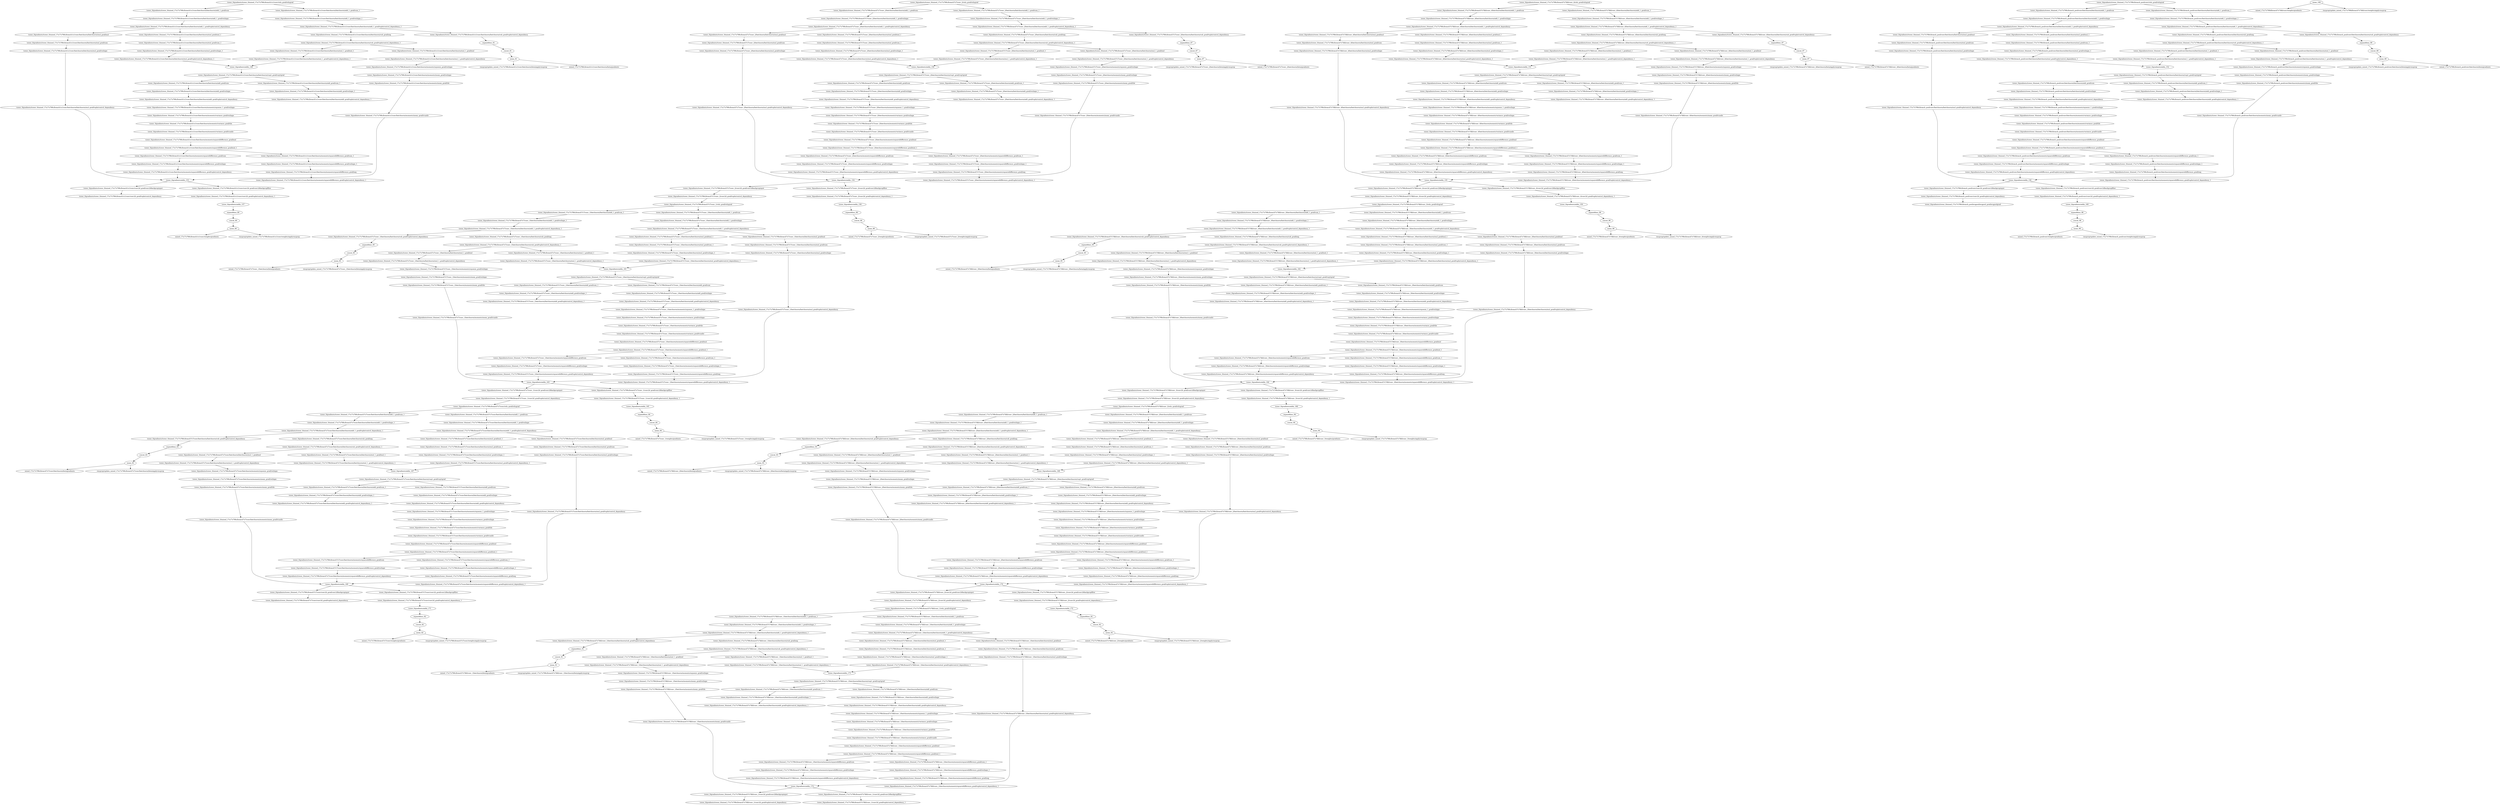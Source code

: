 digraph{
"tower_0/gradients/tower_0/mixed_17x17x768c/branch1x1/conv/relu_grad/relugrad"->"tower_0/gradients/tower_0/mixed_17x17x768c/branch1x1/conv/batchnorm/batchnorm/add_1_grad/sum"
"tower_0/gradients/tower_0/mixed_17x17x768c/branch1x1/conv/batchnorm/batchnorm/add_1_grad/sum"->"tower_0/gradients/tower_0/mixed_17x17x768c/branch1x1/conv/batchnorm/batchnorm/add_1_grad/reshape"
"tower_0/gradients/tower_0/mixed_17x17x768c/branch1x1/conv/relu_grad/relugrad"->"tower_0/gradients/tower_0/mixed_17x17x768c/branch1x1/conv/batchnorm/batchnorm/add_1_grad/sum_1"
"tower_0/gradients/tower_0/mixed_17x17x768c/branch1x1/conv/batchnorm/batchnorm/add_1_grad/sum_1"->"tower_0/gradients/tower_0/mixed_17x17x768c/branch1x1/conv/batchnorm/batchnorm/add_1_grad/reshape_1"
"tower_0/gradients/tower_0/mixed_17x17x768c/branch1x1/conv/batchnorm/batchnorm/add_1_grad/reshape"->"tower_0/gradients/tower_0/mixed_17x17x768c/branch1x1/conv/batchnorm/batchnorm/add_1_grad/tuple/control_dependency"
"tower_0/gradients/tower_0/mixed_17x17x768c/branch1x1/conv/batchnorm/batchnorm/add_1_grad/reshape_1"->"tower_0/gradients/tower_0/mixed_17x17x768c/branch1x1/conv/batchnorm/batchnorm/add_1_grad/tuple/control_dependency_1"
"tower_0/gradients/tower_0/mixed_17x17x768c/branch7x7/conv_2/relu_grad/relugrad"->"tower_0/gradients/tower_0/mixed_17x17x768c/branch7x7/conv_2/batchnorm/batchnorm/add_1_grad/sum"
"tower_0/gradients/tower_0/mixed_17x17x768c/branch7x7/conv_2/batchnorm/batchnorm/add_1_grad/sum"->"tower_0/gradients/tower_0/mixed_17x17x768c/branch7x7/conv_2/batchnorm/batchnorm/add_1_grad/reshape"
"tower_0/gradients/tower_0/mixed_17x17x768c/branch7x7/conv_2/relu_grad/relugrad"->"tower_0/gradients/tower_0/mixed_17x17x768c/branch7x7/conv_2/batchnorm/batchnorm/add_1_grad/sum_1"
"tower_0/gradients/tower_0/mixed_17x17x768c/branch7x7/conv_2/batchnorm/batchnorm/add_1_grad/sum_1"->"tower_0/gradients/tower_0/mixed_17x17x768c/branch7x7/conv_2/batchnorm/batchnorm/add_1_grad/reshape_1"
"tower_0/gradients/tower_0/mixed_17x17x768c/branch7x7/conv_2/batchnorm/batchnorm/add_1_grad/reshape"->"tower_0/gradients/tower_0/mixed_17x17x768c/branch7x7/conv_2/batchnorm/batchnorm/add_1_grad/tuple/control_dependency"
"tower_0/gradients/tower_0/mixed_17x17x768c/branch7x7/conv_2/batchnorm/batchnorm/add_1_grad/reshape_1"->"tower_0/gradients/tower_0/mixed_17x17x768c/branch7x7/conv_2/batchnorm/batchnorm/add_1_grad/tuple/control_dependency_1"
"tower_0/gradients/tower_0/mixed_17x17x768c/branch7x7dbl/conv_4/relu_grad/relugrad"->"tower_0/gradients/tower_0/mixed_17x17x768c/branch7x7dbl/conv_4/batchnorm/batchnorm/add_1_grad/sum"
"tower_0/gradients/tower_0/mixed_17x17x768c/branch7x7dbl/conv_4/batchnorm/batchnorm/add_1_grad/sum"->"tower_0/gradients/tower_0/mixed_17x17x768c/branch7x7dbl/conv_4/batchnorm/batchnorm/add_1_grad/reshape"
"tower_0/gradients/tower_0/mixed_17x17x768c/branch7x7dbl/conv_4/relu_grad/relugrad"->"tower_0/gradients/tower_0/mixed_17x17x768c/branch7x7dbl/conv_4/batchnorm/batchnorm/add_1_grad/sum_1"
"tower_0/gradients/tower_0/mixed_17x17x768c/branch7x7dbl/conv_4/batchnorm/batchnorm/add_1_grad/sum_1"->"tower_0/gradients/tower_0/mixed_17x17x768c/branch7x7dbl/conv_4/batchnorm/batchnorm/add_1_grad/reshape_1"
"tower_0/gradients/tower_0/mixed_17x17x768c/branch7x7dbl/conv_4/batchnorm/batchnorm/add_1_grad/reshape"->"tower_0/gradients/tower_0/mixed_17x17x768c/branch7x7dbl/conv_4/batchnorm/batchnorm/add_1_grad/tuple/control_dependency"
"tower_0/gradients/tower_0/mixed_17x17x768c/branch7x7dbl/conv_4/batchnorm/batchnorm/add_1_grad/reshape_1"->"tower_0/gradients/tower_0/mixed_17x17x768c/branch7x7dbl/conv_4/batchnorm/batchnorm/add_1_grad/tuple/control_dependency_1"
"tower_0/gradients/tower_0/mixed_17x17x768c/branch_pool/conv/relu_grad/relugrad"->"tower_0/gradients/tower_0/mixed_17x17x768c/branch_pool/conv/batchnorm/batchnorm/add_1_grad/sum"
"tower_0/gradients/tower_0/mixed_17x17x768c/branch_pool/conv/batchnorm/batchnorm/add_1_grad/sum"->"tower_0/gradients/tower_0/mixed_17x17x768c/branch_pool/conv/batchnorm/batchnorm/add_1_grad/reshape"
"tower_0/gradients/tower_0/mixed_17x17x768c/branch_pool/conv/relu_grad/relugrad"->"tower_0/gradients/tower_0/mixed_17x17x768c/branch_pool/conv/batchnorm/batchnorm/add_1_grad/sum_1"
"tower_0/gradients/tower_0/mixed_17x17x768c/branch_pool/conv/batchnorm/batchnorm/add_1_grad/sum_1"->"tower_0/gradients/tower_0/mixed_17x17x768c/branch_pool/conv/batchnorm/batchnorm/add_1_grad/reshape_1"
"tower_0/gradients/tower_0/mixed_17x17x768c/branch_pool/conv/batchnorm/batchnorm/add_1_grad/reshape"->"tower_0/gradients/tower_0/mixed_17x17x768c/branch_pool/conv/batchnorm/batchnorm/add_1_grad/tuple/control_dependency"
"tower_0/gradients/tower_0/mixed_17x17x768c/branch_pool/conv/batchnorm/batchnorm/add_1_grad/reshape_1"->"tower_0/gradients/tower_0/mixed_17x17x768c/branch_pool/conv/batchnorm/batchnorm/add_1_grad/tuple/control_dependency_1"
"tower_0/gradients/tower_0/mixed_17x17x768c/branch1x1/conv/batchnorm/batchnorm/add_1_grad/tuple/control_dependency"->"tower_0/gradients/tower_0/mixed_17x17x768c/branch1x1/conv/batchnorm/batchnorm/mul_grad/mul"
"tower_0/gradients/tower_0/mixed_17x17x768c/branch1x1/conv/batchnorm/batchnorm/mul_grad/mul"->"tower_0/gradients/tower_0/mixed_17x17x768c/branch1x1/conv/batchnorm/batchnorm/mul_grad/sum"
"tower_0/gradients/tower_0/mixed_17x17x768c/branch1x1/conv/batchnorm/batchnorm/mul_grad/sum"->"tower_0/gradients/tower_0/mixed_17x17x768c/branch1x1/conv/batchnorm/batchnorm/mul_grad/reshape"
"tower_0/gradients/tower_0/mixed_17x17x768c/branch1x1/conv/batchnorm/batchnorm/add_1_grad/tuple/control_dependency"->"tower_0/gradients/tower_0/mixed_17x17x768c/branch1x1/conv/batchnorm/batchnorm/mul_grad/mul_1"
"tower_0/gradients/tower_0/mixed_17x17x768c/branch1x1/conv/batchnorm/batchnorm/mul_grad/mul_1"->"tower_0/gradients/tower_0/mixed_17x17x768c/branch1x1/conv/batchnorm/batchnorm/mul_grad/sum_1"
"tower_0/gradients/tower_0/mixed_17x17x768c/branch1x1/conv/batchnorm/batchnorm/mul_grad/sum_1"->"tower_0/gradients/tower_0/mixed_17x17x768c/branch1x1/conv/batchnorm/batchnorm/mul_grad/reshape_1"
"tower_0/gradients/tower_0/mixed_17x17x768c/branch1x1/conv/batchnorm/batchnorm/mul_grad/reshape"->"tower_0/gradients/tower_0/mixed_17x17x768c/branch1x1/conv/batchnorm/batchnorm/mul_grad/tuple/control_dependency"
"tower_0/gradients/tower_0/mixed_17x17x768c/branch1x1/conv/batchnorm/batchnorm/mul_grad/reshape_1"->"tower_0/gradients/tower_0/mixed_17x17x768c/branch1x1/conv/batchnorm/batchnorm/mul_grad/tuple/control_dependency_1"
"tower_0/gradients/tower_0/mixed_17x17x768c/branch1x1/conv/batchnorm/batchnorm/add_1_grad/tuple/control_dependency_1"->"tower_0/gradients/tower_0/mixed_17x17x768c/branch1x1/conv/batchnorm/batchnorm/sub_grad/neg"
"tower_0/gradients/tower_0/mixed_17x17x768c/branch1x1/conv/batchnorm/batchnorm/add_1_grad/tuple/control_dependency_1"->"tower_0/gradients/tower_0/mixed_17x17x768c/branch1x1/conv/batchnorm/batchnorm/sub_grad/tuple/control_dependency"
"tower_0/gradients/tower_0/mixed_17x17x768c/branch1x1/conv/batchnorm/batchnorm/sub_grad/neg"->"tower_0/gradients/tower_0/mixed_17x17x768c/branch1x1/conv/batchnorm/batchnorm/sub_grad/tuple/control_dependency_1"
"tower_0/gradients/tower_0/mixed_17x17x768c/branch7x7/conv_2/batchnorm/batchnorm/add_1_grad/tuple/control_dependency"->"tower_0/gradients/tower_0/mixed_17x17x768c/branch7x7/conv_2/batchnorm/batchnorm/mul_grad/mul"
"tower_0/gradients/tower_0/mixed_17x17x768c/branch7x7/conv_2/batchnorm/batchnorm/mul_grad/mul"->"tower_0/gradients/tower_0/mixed_17x17x768c/branch7x7/conv_2/batchnorm/batchnorm/mul_grad/sum"
"tower_0/gradients/tower_0/mixed_17x17x768c/branch7x7/conv_2/batchnorm/batchnorm/mul_grad/sum"->"tower_0/gradients/tower_0/mixed_17x17x768c/branch7x7/conv_2/batchnorm/batchnorm/mul_grad/reshape"
"tower_0/gradients/tower_0/mixed_17x17x768c/branch7x7/conv_2/batchnorm/batchnorm/add_1_grad/tuple/control_dependency"->"tower_0/gradients/tower_0/mixed_17x17x768c/branch7x7/conv_2/batchnorm/batchnorm/mul_grad/mul_1"
"tower_0/gradients/tower_0/mixed_17x17x768c/branch7x7/conv_2/batchnorm/batchnorm/mul_grad/mul_1"->"tower_0/gradients/tower_0/mixed_17x17x768c/branch7x7/conv_2/batchnorm/batchnorm/mul_grad/sum_1"
"tower_0/gradients/tower_0/mixed_17x17x768c/branch7x7/conv_2/batchnorm/batchnorm/mul_grad/sum_1"->"tower_0/gradients/tower_0/mixed_17x17x768c/branch7x7/conv_2/batchnorm/batchnorm/mul_grad/reshape_1"
"tower_0/gradients/tower_0/mixed_17x17x768c/branch7x7/conv_2/batchnorm/batchnorm/mul_grad/reshape"->"tower_0/gradients/tower_0/mixed_17x17x768c/branch7x7/conv_2/batchnorm/batchnorm/mul_grad/tuple/control_dependency"
"tower_0/gradients/tower_0/mixed_17x17x768c/branch7x7/conv_2/batchnorm/batchnorm/mul_grad/reshape_1"->"tower_0/gradients/tower_0/mixed_17x17x768c/branch7x7/conv_2/batchnorm/batchnorm/mul_grad/tuple/control_dependency_1"
"tower_0/gradients/tower_0/mixed_17x17x768c/branch7x7/conv_2/batchnorm/batchnorm/add_1_grad/tuple/control_dependency_1"->"tower_0/gradients/tower_0/mixed_17x17x768c/branch7x7/conv_2/batchnorm/batchnorm/sub_grad/neg"
"tower_0/gradients/tower_0/mixed_17x17x768c/branch7x7/conv_2/batchnorm/batchnorm/add_1_grad/tuple/control_dependency_1"->"tower_0/gradients/tower_0/mixed_17x17x768c/branch7x7/conv_2/batchnorm/batchnorm/sub_grad/tuple/control_dependency"
"tower_0/gradients/tower_0/mixed_17x17x768c/branch7x7/conv_2/batchnorm/batchnorm/sub_grad/neg"->"tower_0/gradients/tower_0/mixed_17x17x768c/branch7x7/conv_2/batchnorm/batchnorm/sub_grad/tuple/control_dependency_1"
"tower_0/gradients/tower_0/mixed_17x17x768c/branch7x7dbl/conv_4/batchnorm/batchnorm/add_1_grad/tuple/control_dependency"->"tower_0/gradients/tower_0/mixed_17x17x768c/branch7x7dbl/conv_4/batchnorm/batchnorm/mul_grad/mul"
"tower_0/gradients/tower_0/mixed_17x17x768c/branch7x7dbl/conv_4/batchnorm/batchnorm/mul_grad/mul"->"tower_0/gradients/tower_0/mixed_17x17x768c/branch7x7dbl/conv_4/batchnorm/batchnorm/mul_grad/sum"
"tower_0/gradients/tower_0/mixed_17x17x768c/branch7x7dbl/conv_4/batchnorm/batchnorm/mul_grad/sum"->"tower_0/gradients/tower_0/mixed_17x17x768c/branch7x7dbl/conv_4/batchnorm/batchnorm/mul_grad/reshape"
"tower_0/gradients/tower_0/mixed_17x17x768c/branch7x7dbl/conv_4/batchnorm/batchnorm/add_1_grad/tuple/control_dependency"->"tower_0/gradients/tower_0/mixed_17x17x768c/branch7x7dbl/conv_4/batchnorm/batchnorm/mul_grad/mul_1"
"tower_0/gradients/tower_0/mixed_17x17x768c/branch7x7dbl/conv_4/batchnorm/batchnorm/mul_grad/mul_1"->"tower_0/gradients/tower_0/mixed_17x17x768c/branch7x7dbl/conv_4/batchnorm/batchnorm/mul_grad/sum_1"
"tower_0/gradients/tower_0/mixed_17x17x768c/branch7x7dbl/conv_4/batchnorm/batchnorm/mul_grad/sum_1"->"tower_0/gradients/tower_0/mixed_17x17x768c/branch7x7dbl/conv_4/batchnorm/batchnorm/mul_grad/reshape_1"
"tower_0/gradients/tower_0/mixed_17x17x768c/branch7x7dbl/conv_4/batchnorm/batchnorm/mul_grad/reshape"->"tower_0/gradients/tower_0/mixed_17x17x768c/branch7x7dbl/conv_4/batchnorm/batchnorm/mul_grad/tuple/control_dependency"
"tower_0/gradients/tower_0/mixed_17x17x768c/branch7x7dbl/conv_4/batchnorm/batchnorm/mul_grad/reshape_1"->"tower_0/gradients/tower_0/mixed_17x17x768c/branch7x7dbl/conv_4/batchnorm/batchnorm/mul_grad/tuple/control_dependency_1"
"tower_0/gradients/tower_0/mixed_17x17x768c/branch7x7dbl/conv_4/batchnorm/batchnorm/add_1_grad/tuple/control_dependency_1"->"tower_0/gradients/tower_0/mixed_17x17x768c/branch7x7dbl/conv_4/batchnorm/batchnorm/sub_grad/neg"
"tower_0/gradients/tower_0/mixed_17x17x768c/branch7x7dbl/conv_4/batchnorm/batchnorm/add_1_grad/tuple/control_dependency_1"->"tower_0/gradients/tower_0/mixed_17x17x768c/branch7x7dbl/conv_4/batchnorm/batchnorm/sub_grad/tuple/control_dependency"
"tower_0/gradients/tower_0/mixed_17x17x768c/branch7x7dbl/conv_4/batchnorm/batchnorm/sub_grad/neg"->"tower_0/gradients/tower_0/mixed_17x17x768c/branch7x7dbl/conv_4/batchnorm/batchnorm/sub_grad/tuple/control_dependency_1"
"tower_0/gradients/tower_0/mixed_17x17x768c/branch_pool/conv/batchnorm/batchnorm/add_1_grad/tuple/control_dependency"->"tower_0/gradients/tower_0/mixed_17x17x768c/branch_pool/conv/batchnorm/batchnorm/mul_grad/mul"
"tower_0/gradients/tower_0/mixed_17x17x768c/branch_pool/conv/batchnorm/batchnorm/mul_grad/mul"->"tower_0/gradients/tower_0/mixed_17x17x768c/branch_pool/conv/batchnorm/batchnorm/mul_grad/sum"
"tower_0/gradients/tower_0/mixed_17x17x768c/branch_pool/conv/batchnorm/batchnorm/mul_grad/sum"->"tower_0/gradients/tower_0/mixed_17x17x768c/branch_pool/conv/batchnorm/batchnorm/mul_grad/reshape"
"tower_0/gradients/tower_0/mixed_17x17x768c/branch_pool/conv/batchnorm/batchnorm/add_1_grad/tuple/control_dependency"->"tower_0/gradients/tower_0/mixed_17x17x768c/branch_pool/conv/batchnorm/batchnorm/mul_grad/mul_1"
"tower_0/gradients/tower_0/mixed_17x17x768c/branch_pool/conv/batchnorm/batchnorm/mul_grad/mul_1"->"tower_0/gradients/tower_0/mixed_17x17x768c/branch_pool/conv/batchnorm/batchnorm/mul_grad/sum_1"
"tower_0/gradients/tower_0/mixed_17x17x768c/branch_pool/conv/batchnorm/batchnorm/mul_grad/sum_1"->"tower_0/gradients/tower_0/mixed_17x17x768c/branch_pool/conv/batchnorm/batchnorm/mul_grad/reshape_1"
"tower_0/gradients/tower_0/mixed_17x17x768c/branch_pool/conv/batchnorm/batchnorm/mul_grad/reshape"->"tower_0/gradients/tower_0/mixed_17x17x768c/branch_pool/conv/batchnorm/batchnorm/mul_grad/tuple/control_dependency"
"tower_0/gradients/tower_0/mixed_17x17x768c/branch_pool/conv/batchnorm/batchnorm/mul_grad/reshape_1"->"tower_0/gradients/tower_0/mixed_17x17x768c/branch_pool/conv/batchnorm/batchnorm/mul_grad/tuple/control_dependency_1"
"tower_0/gradients/tower_0/mixed_17x17x768c/branch_pool/conv/batchnorm/batchnorm/add_1_grad/tuple/control_dependency_1"->"tower_0/gradients/tower_0/mixed_17x17x768c/branch_pool/conv/batchnorm/batchnorm/sub_grad/neg"
"tower_0/gradients/tower_0/mixed_17x17x768c/branch_pool/conv/batchnorm/batchnorm/add_1_grad/tuple/control_dependency_1"->"tower_0/gradients/tower_0/mixed_17x17x768c/branch_pool/conv/batchnorm/batchnorm/sub_grad/tuple/control_dependency"
"tower_0/gradients/tower_0/mixed_17x17x768c/branch_pool/conv/batchnorm/batchnorm/sub_grad/neg"->"tower_0/gradients/tower_0/mixed_17x17x768c/branch_pool/conv/batchnorm/batchnorm/sub_grad/tuple/control_dependency_1"
"tower_0/gradients/tower_0/mixed_17x17x768c/branch1x1/conv/batchnorm/batchnorm/sub_grad/tuple/control_dependency_1"->"tower_0/gradients/tower_0/mixed_17x17x768c/branch1x1/conv/batchnorm/batchnorm/mul_1_grad/mul"
"tower_0/gradients/tower_0/mixed_17x17x768c/branch1x1/conv/batchnorm/batchnorm/sub_grad/tuple/control_dependency_1"->"tower_0/gradients/tower_0/mixed_17x17x768c/branch1x1/conv/batchnorm/batchnorm/mul_1_grad/mul_1"
"tower_0/gradients/tower_0/mixed_17x17x768c/branch1x1/conv/batchnorm/batchnorm/mul_1_grad/mul"->"tower_0/gradients/tower_0/mixed_17x17x768c/branch1x1/conv/batchnorm/batchnorm/mul_1_grad/tuple/control_dependency"
"tower_0/gradients/tower_0/mixed_17x17x768c/branch1x1/conv/batchnorm/batchnorm/mul_1_grad/mul_1"->"tower_0/gradients/tower_0/mixed_17x17x768c/branch1x1/conv/batchnorm/batchnorm/mul_1_grad/tuple/control_dependency_1"
"tower_0/gradients/tower_0/mixed_17x17x768c/branch7x7/conv_2/batchnorm/batchnorm/sub_grad/tuple/control_dependency_1"->"tower_0/gradients/tower_0/mixed_17x17x768c/branch7x7/conv_2/batchnorm/batchnorm/mul_1_grad/mul"
"tower_0/gradients/tower_0/mixed_17x17x768c/branch7x7/conv_2/batchnorm/batchnorm/sub_grad/tuple/control_dependency_1"->"tower_0/gradients/tower_0/mixed_17x17x768c/branch7x7/conv_2/batchnorm/batchnorm/mul_1_grad/mul_1"
"tower_0/gradients/tower_0/mixed_17x17x768c/branch7x7/conv_2/batchnorm/batchnorm/mul_1_grad/mul"->"tower_0/gradients/tower_0/mixed_17x17x768c/branch7x7/conv_2/batchnorm/batchnorm/mul_1_grad/tuple/control_dependency"
"tower_0/gradients/tower_0/mixed_17x17x768c/branch7x7/conv_2/batchnorm/batchnorm/mul_1_grad/mul_1"->"tower_0/gradients/tower_0/mixed_17x17x768c/branch7x7/conv_2/batchnorm/batchnorm/mul_1_grad/tuple/control_dependency_1"
"tower_0/gradients/tower_0/mixed_17x17x768c/branch7x7dbl/conv_4/batchnorm/batchnorm/sub_grad/tuple/control_dependency_1"->"tower_0/gradients/tower_0/mixed_17x17x768c/branch7x7dbl/conv_4/batchnorm/batchnorm/mul_1_grad/mul"
"tower_0/gradients/tower_0/mixed_17x17x768c/branch7x7dbl/conv_4/batchnorm/batchnorm/sub_grad/tuple/control_dependency_1"->"tower_0/gradients/tower_0/mixed_17x17x768c/branch7x7dbl/conv_4/batchnorm/batchnorm/mul_1_grad/mul_1"
"tower_0/gradients/tower_0/mixed_17x17x768c/branch7x7dbl/conv_4/batchnorm/batchnorm/mul_1_grad/mul"->"tower_0/gradients/tower_0/mixed_17x17x768c/branch7x7dbl/conv_4/batchnorm/batchnorm/mul_1_grad/tuple/control_dependency"
"tower_0/gradients/tower_0/mixed_17x17x768c/branch7x7dbl/conv_4/batchnorm/batchnorm/mul_1_grad/mul_1"->"tower_0/gradients/tower_0/mixed_17x17x768c/branch7x7dbl/conv_4/batchnorm/batchnorm/mul_1_grad/tuple/control_dependency_1"
"tower_0/gradients/tower_0/mixed_17x17x768c/branch_pool/conv/batchnorm/batchnorm/sub_grad/tuple/control_dependency_1"->"tower_0/gradients/tower_0/mixed_17x17x768c/branch_pool/conv/batchnorm/batchnorm/mul_1_grad/mul"
"tower_0/gradients/tower_0/mixed_17x17x768c/branch_pool/conv/batchnorm/batchnorm/sub_grad/tuple/control_dependency_1"->"tower_0/gradients/tower_0/mixed_17x17x768c/branch_pool/conv/batchnorm/batchnorm/mul_1_grad/mul_1"
"tower_0/gradients/tower_0/mixed_17x17x768c/branch_pool/conv/batchnorm/batchnorm/mul_1_grad/mul"->"tower_0/gradients/tower_0/mixed_17x17x768c/branch_pool/conv/batchnorm/batchnorm/mul_1_grad/tuple/control_dependency"
"tower_0/gradients/tower_0/mixed_17x17x768c/branch_pool/conv/batchnorm/batchnorm/mul_1_grad/mul_1"->"tower_0/gradients/tower_0/mixed_17x17x768c/branch_pool/conv/batchnorm/batchnorm/mul_1_grad/tuple/control_dependency_1"
"tower_0/gradients/tower_0/mixed_17x17x768c/branch1x1/conv/batchnorm/batchnorm/mul_1_grad/tuple/control_dependency"->"tower_0/gradients/tower_0/mixed_17x17x768c/branch1x1/conv/batchnorm/moments/squeeze_grad/reshape"
"tower_0/gradients/tower_0/mixed_17x17x768c/branch1x1/conv/batchnorm/batchnorm/mul_grad/tuple/control_dependency_1"->"tower_0/gradients/addn_149"
"tower_0/gradients/tower_0/mixed_17x17x768c/branch1x1/conv/batchnorm/batchnorm/mul_1_grad/tuple/control_dependency_1"->"tower_0/gradients/addn_149"
"tower_0/gradients/addn_149"->"tower_0/gradients/tower_0/mixed_17x17x768c/branch1x1/conv/batchnorm/batchnorm/rsqrt_grad/rsqrtgrad"
"tower_0/gradients/tower_0/mixed_17x17x768c/branch7x7/conv_2/batchnorm/batchnorm/mul_1_grad/tuple/control_dependency"->"tower_0/gradients/tower_0/mixed_17x17x768c/branch7x7/conv_2/batchnorm/moments/squeeze_grad/reshape"
"tower_0/gradients/tower_0/mixed_17x17x768c/branch7x7/conv_2/batchnorm/batchnorm/mul_grad/tuple/control_dependency_1"->"tower_0/gradients/addn_150"
"tower_0/gradients/tower_0/mixed_17x17x768c/branch7x7/conv_2/batchnorm/batchnorm/mul_1_grad/tuple/control_dependency_1"->"tower_0/gradients/addn_150"
"tower_0/gradients/addn_150"->"tower_0/gradients/tower_0/mixed_17x17x768c/branch7x7/conv_2/batchnorm/batchnorm/rsqrt_grad/rsqrtgrad"
"tower_0/gradients/tower_0/mixed_17x17x768c/branch7x7dbl/conv_4/batchnorm/batchnorm/mul_1_grad/tuple/control_dependency"->"tower_0/gradients/tower_0/mixed_17x17x768c/branch7x7dbl/conv_4/batchnorm/moments/squeeze_grad/reshape"
"tower_0/gradients/tower_0/mixed_17x17x768c/branch7x7dbl/conv_4/batchnorm/batchnorm/mul_grad/tuple/control_dependency_1"->"tower_0/gradients/addn_151"
"tower_0/gradients/tower_0/mixed_17x17x768c/branch7x7dbl/conv_4/batchnorm/batchnorm/mul_1_grad/tuple/control_dependency_1"->"tower_0/gradients/addn_151"
"tower_0/gradients/addn_151"->"tower_0/gradients/tower_0/mixed_17x17x768c/branch7x7dbl/conv_4/batchnorm/batchnorm/rsqrt_grad/rsqrtgrad"
"tower_0/gradients/tower_0/mixed_17x17x768c/branch_pool/conv/batchnorm/batchnorm/mul_1_grad/tuple/control_dependency"->"tower_0/gradients/tower_0/mixed_17x17x768c/branch_pool/conv/batchnorm/moments/squeeze_grad/reshape"
"tower_0/gradients/tower_0/mixed_17x17x768c/branch_pool/conv/batchnorm/batchnorm/mul_grad/tuple/control_dependency_1"->"tower_0/gradients/addn_152"
"tower_0/gradients/tower_0/mixed_17x17x768c/branch_pool/conv/batchnorm/batchnorm/mul_1_grad/tuple/control_dependency_1"->"tower_0/gradients/addn_152"
"tower_0/gradients/addn_152"->"tower_0/gradients/tower_0/mixed_17x17x768c/branch_pool/conv/batchnorm/batchnorm/rsqrt_grad/rsqrtgrad"
"tower_0/gradients/tower_0/mixed_17x17x768c/branch1x1/conv/batchnorm/batchnorm/rsqrt_grad/rsqrtgrad"->"tower_0/gradients/tower_0/mixed_17x17x768c/branch1x1/conv/batchnorm/batchnorm/add_grad/sum"
"tower_0/gradients/tower_0/mixed_17x17x768c/branch1x1/conv/batchnorm/batchnorm/add_grad/sum"->"tower_0/gradients/tower_0/mixed_17x17x768c/branch1x1/conv/batchnorm/batchnorm/add_grad/reshape"
"tower_0/gradients/tower_0/mixed_17x17x768c/branch1x1/conv/batchnorm/batchnorm/rsqrt_grad/rsqrtgrad"->"tower_0/gradients/tower_0/mixed_17x17x768c/branch1x1/conv/batchnorm/batchnorm/add_grad/sum_1"
"tower_0/gradients/tower_0/mixed_17x17x768c/branch1x1/conv/batchnorm/batchnorm/add_grad/sum_1"->"tower_0/gradients/tower_0/mixed_17x17x768c/branch1x1/conv/batchnorm/batchnorm/add_grad/reshape_1"
"tower_0/gradients/tower_0/mixed_17x17x768c/branch1x1/conv/batchnorm/batchnorm/add_grad/reshape"->"tower_0/gradients/tower_0/mixed_17x17x768c/branch1x1/conv/batchnorm/batchnorm/add_grad/tuple/control_dependency"
"tower_0/gradients/tower_0/mixed_17x17x768c/branch1x1/conv/batchnorm/batchnorm/add_grad/reshape_1"->"tower_0/gradients/tower_0/mixed_17x17x768c/branch1x1/conv/batchnorm/batchnorm/add_grad/tuple/control_dependency_1"
"tower_0/gradients/tower_0/mixed_17x17x768c/branch7x7/conv_2/batchnorm/batchnorm/rsqrt_grad/rsqrtgrad"->"tower_0/gradients/tower_0/mixed_17x17x768c/branch7x7/conv_2/batchnorm/batchnorm/add_grad/sum"
"tower_0/gradients/tower_0/mixed_17x17x768c/branch7x7/conv_2/batchnorm/batchnorm/add_grad/sum"->"tower_0/gradients/tower_0/mixed_17x17x768c/branch7x7/conv_2/batchnorm/batchnorm/add_grad/reshape"
"tower_0/gradients/tower_0/mixed_17x17x768c/branch7x7/conv_2/batchnorm/batchnorm/rsqrt_grad/rsqrtgrad"->"tower_0/gradients/tower_0/mixed_17x17x768c/branch7x7/conv_2/batchnorm/batchnorm/add_grad/sum_1"
"tower_0/gradients/tower_0/mixed_17x17x768c/branch7x7/conv_2/batchnorm/batchnorm/add_grad/sum_1"->"tower_0/gradients/tower_0/mixed_17x17x768c/branch7x7/conv_2/batchnorm/batchnorm/add_grad/reshape_1"
"tower_0/gradients/tower_0/mixed_17x17x768c/branch7x7/conv_2/batchnorm/batchnorm/add_grad/reshape"->"tower_0/gradients/tower_0/mixed_17x17x768c/branch7x7/conv_2/batchnorm/batchnorm/add_grad/tuple/control_dependency"
"tower_0/gradients/tower_0/mixed_17x17x768c/branch7x7/conv_2/batchnorm/batchnorm/add_grad/reshape_1"->"tower_0/gradients/tower_0/mixed_17x17x768c/branch7x7/conv_2/batchnorm/batchnorm/add_grad/tuple/control_dependency_1"
"tower_0/gradients/tower_0/mixed_17x17x768c/branch7x7dbl/conv_4/batchnorm/batchnorm/rsqrt_grad/rsqrtgrad"->"tower_0/gradients/tower_0/mixed_17x17x768c/branch7x7dbl/conv_4/batchnorm/batchnorm/add_grad/sum"
"tower_0/gradients/tower_0/mixed_17x17x768c/branch7x7dbl/conv_4/batchnorm/batchnorm/add_grad/sum"->"tower_0/gradients/tower_0/mixed_17x17x768c/branch7x7dbl/conv_4/batchnorm/batchnorm/add_grad/reshape"
"tower_0/gradients/tower_0/mixed_17x17x768c/branch7x7dbl/conv_4/batchnorm/batchnorm/rsqrt_grad/rsqrtgrad"->"tower_0/gradients/tower_0/mixed_17x17x768c/branch7x7dbl/conv_4/batchnorm/batchnorm/add_grad/sum_1"
"tower_0/gradients/tower_0/mixed_17x17x768c/branch7x7dbl/conv_4/batchnorm/batchnorm/add_grad/sum_1"->"tower_0/gradients/tower_0/mixed_17x17x768c/branch7x7dbl/conv_4/batchnorm/batchnorm/add_grad/reshape_1"
"tower_0/gradients/tower_0/mixed_17x17x768c/branch7x7dbl/conv_4/batchnorm/batchnorm/add_grad/reshape"->"tower_0/gradients/tower_0/mixed_17x17x768c/branch7x7dbl/conv_4/batchnorm/batchnorm/add_grad/tuple/control_dependency"
"tower_0/gradients/tower_0/mixed_17x17x768c/branch7x7dbl/conv_4/batchnorm/batchnorm/add_grad/reshape_1"->"tower_0/gradients/tower_0/mixed_17x17x768c/branch7x7dbl/conv_4/batchnorm/batchnorm/add_grad/tuple/control_dependency_1"
"tower_0/gradients/tower_0/mixed_17x17x768c/branch_pool/conv/batchnorm/batchnorm/rsqrt_grad/rsqrtgrad"->"tower_0/gradients/tower_0/mixed_17x17x768c/branch_pool/conv/batchnorm/batchnorm/add_grad/sum"
"tower_0/gradients/tower_0/mixed_17x17x768c/branch_pool/conv/batchnorm/batchnorm/add_grad/sum"->"tower_0/gradients/tower_0/mixed_17x17x768c/branch_pool/conv/batchnorm/batchnorm/add_grad/reshape"
"tower_0/gradients/tower_0/mixed_17x17x768c/branch_pool/conv/batchnorm/batchnorm/rsqrt_grad/rsqrtgrad"->"tower_0/gradients/tower_0/mixed_17x17x768c/branch_pool/conv/batchnorm/batchnorm/add_grad/sum_1"
"tower_0/gradients/tower_0/mixed_17x17x768c/branch_pool/conv/batchnorm/batchnorm/add_grad/sum_1"->"tower_0/gradients/tower_0/mixed_17x17x768c/branch_pool/conv/batchnorm/batchnorm/add_grad/reshape_1"
"tower_0/gradients/tower_0/mixed_17x17x768c/branch_pool/conv/batchnorm/batchnorm/add_grad/reshape"->"tower_0/gradients/tower_0/mixed_17x17x768c/branch_pool/conv/batchnorm/batchnorm/add_grad/tuple/control_dependency"
"tower_0/gradients/tower_0/mixed_17x17x768c/branch_pool/conv/batchnorm/batchnorm/add_grad/reshape_1"->"tower_0/gradients/tower_0/mixed_17x17x768c/branch_pool/conv/batchnorm/batchnorm/add_grad/tuple/control_dependency_1"
"tower_0/gradients/tower_0/mixed_17x17x768c/branch1x1/conv/batchnorm/batchnorm/add_grad/tuple/control_dependency"->"tower_0/gradients/tower_0/mixed_17x17x768c/branch1x1/conv/batchnorm/moments/squeeze_1_grad/reshape"
"tower_0/gradients/tower_0/mixed_17x17x768c/branch7x7/conv_2/batchnorm/batchnorm/add_grad/tuple/control_dependency"->"tower_0/gradients/tower_0/mixed_17x17x768c/branch7x7/conv_2/batchnorm/moments/squeeze_1_grad/reshape"
"tower_0/gradients/tower_0/mixed_17x17x768c/branch7x7dbl/conv_4/batchnorm/batchnorm/add_grad/tuple/control_dependency"->"tower_0/gradients/tower_0/mixed_17x17x768c/branch7x7dbl/conv_4/batchnorm/moments/squeeze_1_grad/reshape"
"tower_0/gradients/tower_0/mixed_17x17x768c/branch_pool/conv/batchnorm/batchnorm/add_grad/tuple/control_dependency"->"tower_0/gradients/tower_0/mixed_17x17x768c/branch_pool/conv/batchnorm/moments/squeeze_1_grad/reshape"
"tower_0/gradients/tower_0/mixed_17x17x768c/branch1x1/conv/batchnorm/moments/squeeze_1_grad/reshape"->"tower_0/gradients/tower_0/mixed_17x17x768c/branch1x1/conv/batchnorm/moments/variance_grad/reshape"
"tower_0/gradients/tower_0/mixed_17x17x768c/branch1x1/conv/batchnorm/moments/variance_grad/reshape"->"tower_0/gradients/tower_0/mixed_17x17x768c/branch1x1/conv/batchnorm/moments/variance_grad/tile"
"tower_0/gradients/tower_0/mixed_17x17x768c/branch1x1/conv/batchnorm/moments/variance_grad/tile"->"tower_0/gradients/tower_0/mixed_17x17x768c/branch1x1/conv/batchnorm/moments/variance_grad/truediv"
"tower_0/gradients/tower_0/mixed_17x17x768c/branch7x7/conv_2/batchnorm/moments/squeeze_1_grad/reshape"->"tower_0/gradients/tower_0/mixed_17x17x768c/branch7x7/conv_2/batchnorm/moments/variance_grad/reshape"
"tower_0/gradients/tower_0/mixed_17x17x768c/branch7x7/conv_2/batchnorm/moments/variance_grad/reshape"->"tower_0/gradients/tower_0/mixed_17x17x768c/branch7x7/conv_2/batchnorm/moments/variance_grad/tile"
"tower_0/gradients/tower_0/mixed_17x17x768c/branch7x7/conv_2/batchnorm/moments/variance_grad/tile"->"tower_0/gradients/tower_0/mixed_17x17x768c/branch7x7/conv_2/batchnorm/moments/variance_grad/truediv"
"tower_0/gradients/tower_0/mixed_17x17x768c/branch7x7dbl/conv_4/batchnorm/moments/squeeze_1_grad/reshape"->"tower_0/gradients/tower_0/mixed_17x17x768c/branch7x7dbl/conv_4/batchnorm/moments/variance_grad/reshape"
"tower_0/gradients/tower_0/mixed_17x17x768c/branch7x7dbl/conv_4/batchnorm/moments/variance_grad/reshape"->"tower_0/gradients/tower_0/mixed_17x17x768c/branch7x7dbl/conv_4/batchnorm/moments/variance_grad/tile"
"tower_0/gradients/tower_0/mixed_17x17x768c/branch7x7dbl/conv_4/batchnorm/moments/variance_grad/tile"->"tower_0/gradients/tower_0/mixed_17x17x768c/branch7x7dbl/conv_4/batchnorm/moments/variance_grad/truediv"
"tower_0/gradients/tower_0/mixed_17x17x768c/branch_pool/conv/batchnorm/moments/squeeze_1_grad/reshape"->"tower_0/gradients/tower_0/mixed_17x17x768c/branch_pool/conv/batchnorm/moments/variance_grad/reshape"
"tower_0/gradients/tower_0/mixed_17x17x768c/branch_pool/conv/batchnorm/moments/variance_grad/reshape"->"tower_0/gradients/tower_0/mixed_17x17x768c/branch_pool/conv/batchnorm/moments/variance_grad/tile"
"tower_0/gradients/tower_0/mixed_17x17x768c/branch_pool/conv/batchnorm/moments/variance_grad/tile"->"tower_0/gradients/tower_0/mixed_17x17x768c/branch_pool/conv/batchnorm/moments/variance_grad/truediv"
"tower_0/gradients/tower_0/mixed_17x17x768c/branch1x1/conv/batchnorm/moments/variance_grad/truediv"->"tower_0/gradients/tower_0/mixed_17x17x768c/branch1x1/conv/batchnorm/moments/squareddifference_grad/mul"
"tower_0/gradients/tower_0/mixed_17x17x768c/branch1x1/conv/batchnorm/moments/squareddifference_grad/mul"->"tower_0/gradients/tower_0/mixed_17x17x768c/branch1x1/conv/batchnorm/moments/squareddifference_grad/mul_1"
"tower_0/gradients/tower_0/mixed_17x17x768c/branch1x1/conv/batchnorm/moments/squareddifference_grad/mul_1"->"tower_0/gradients/tower_0/mixed_17x17x768c/branch1x1/conv/batchnorm/moments/squareddifference_grad/sum"
"tower_0/gradients/tower_0/mixed_17x17x768c/branch1x1/conv/batchnorm/moments/squareddifference_grad/sum"->"tower_0/gradients/tower_0/mixed_17x17x768c/branch1x1/conv/batchnorm/moments/squareddifference_grad/reshape"
"tower_0/gradients/tower_0/mixed_17x17x768c/branch1x1/conv/batchnorm/moments/squareddifference_grad/mul_1"->"tower_0/gradients/tower_0/mixed_17x17x768c/branch1x1/conv/batchnorm/moments/squareddifference_grad/sum_1"
"tower_0/gradients/tower_0/mixed_17x17x768c/branch1x1/conv/batchnorm/moments/squareddifference_grad/sum_1"->"tower_0/gradients/tower_0/mixed_17x17x768c/branch1x1/conv/batchnorm/moments/squareddifference_grad/reshape_1"
"tower_0/gradients/tower_0/mixed_17x17x768c/branch1x1/conv/batchnorm/moments/squareddifference_grad/reshape_1"->"tower_0/gradients/tower_0/mixed_17x17x768c/branch1x1/conv/batchnorm/moments/squareddifference_grad/neg"
"tower_0/gradients/tower_0/mixed_17x17x768c/branch1x1/conv/batchnorm/moments/squareddifference_grad/reshape"->"tower_0/gradients/tower_0/mixed_17x17x768c/branch1x1/conv/batchnorm/moments/squareddifference_grad/tuple/control_dependency"
"tower_0/gradients/tower_0/mixed_17x17x768c/branch1x1/conv/batchnorm/moments/squareddifference_grad/neg"->"tower_0/gradients/tower_0/mixed_17x17x768c/branch1x1/conv/batchnorm/moments/squareddifference_grad/tuple/control_dependency_1"
"tower_0/gradients/tower_0/mixed_17x17x768c/branch7x7/conv_2/batchnorm/moments/variance_grad/truediv"->"tower_0/gradients/tower_0/mixed_17x17x768c/branch7x7/conv_2/batchnorm/moments/squareddifference_grad/mul"
"tower_0/gradients/tower_0/mixed_17x17x768c/branch7x7/conv_2/batchnorm/moments/squareddifference_grad/mul"->"tower_0/gradients/tower_0/mixed_17x17x768c/branch7x7/conv_2/batchnorm/moments/squareddifference_grad/mul_1"
"tower_0/gradients/tower_0/mixed_17x17x768c/branch7x7/conv_2/batchnorm/moments/squareddifference_grad/mul_1"->"tower_0/gradients/tower_0/mixed_17x17x768c/branch7x7/conv_2/batchnorm/moments/squareddifference_grad/sum"
"tower_0/gradients/tower_0/mixed_17x17x768c/branch7x7/conv_2/batchnorm/moments/squareddifference_grad/sum"->"tower_0/gradients/tower_0/mixed_17x17x768c/branch7x7/conv_2/batchnorm/moments/squareddifference_grad/reshape"
"tower_0/gradients/tower_0/mixed_17x17x768c/branch7x7/conv_2/batchnorm/moments/squareddifference_grad/mul_1"->"tower_0/gradients/tower_0/mixed_17x17x768c/branch7x7/conv_2/batchnorm/moments/squareddifference_grad/sum_1"
"tower_0/gradients/tower_0/mixed_17x17x768c/branch7x7/conv_2/batchnorm/moments/squareddifference_grad/sum_1"->"tower_0/gradients/tower_0/mixed_17x17x768c/branch7x7/conv_2/batchnorm/moments/squareddifference_grad/reshape_1"
"tower_0/gradients/tower_0/mixed_17x17x768c/branch7x7/conv_2/batchnorm/moments/squareddifference_grad/reshape_1"->"tower_0/gradients/tower_0/mixed_17x17x768c/branch7x7/conv_2/batchnorm/moments/squareddifference_grad/neg"
"tower_0/gradients/tower_0/mixed_17x17x768c/branch7x7/conv_2/batchnorm/moments/squareddifference_grad/reshape"->"tower_0/gradients/tower_0/mixed_17x17x768c/branch7x7/conv_2/batchnorm/moments/squareddifference_grad/tuple/control_dependency"
"tower_0/gradients/tower_0/mixed_17x17x768c/branch7x7/conv_2/batchnorm/moments/squareddifference_grad/neg"->"tower_0/gradients/tower_0/mixed_17x17x768c/branch7x7/conv_2/batchnorm/moments/squareddifference_grad/tuple/control_dependency_1"
"tower_0/gradients/tower_0/mixed_17x17x768c/branch7x7dbl/conv_4/batchnorm/moments/variance_grad/truediv"->"tower_0/gradients/tower_0/mixed_17x17x768c/branch7x7dbl/conv_4/batchnorm/moments/squareddifference_grad/mul"
"tower_0/gradients/tower_0/mixed_17x17x768c/branch7x7dbl/conv_4/batchnorm/moments/squareddifference_grad/mul"->"tower_0/gradients/tower_0/mixed_17x17x768c/branch7x7dbl/conv_4/batchnorm/moments/squareddifference_grad/mul_1"
"tower_0/gradients/tower_0/mixed_17x17x768c/branch7x7dbl/conv_4/batchnorm/moments/squareddifference_grad/mul_1"->"tower_0/gradients/tower_0/mixed_17x17x768c/branch7x7dbl/conv_4/batchnorm/moments/squareddifference_grad/sum"
"tower_0/gradients/tower_0/mixed_17x17x768c/branch7x7dbl/conv_4/batchnorm/moments/squareddifference_grad/sum"->"tower_0/gradients/tower_0/mixed_17x17x768c/branch7x7dbl/conv_4/batchnorm/moments/squareddifference_grad/reshape"
"tower_0/gradients/tower_0/mixed_17x17x768c/branch7x7dbl/conv_4/batchnorm/moments/squareddifference_grad/mul_1"->"tower_0/gradients/tower_0/mixed_17x17x768c/branch7x7dbl/conv_4/batchnorm/moments/squareddifference_grad/sum_1"
"tower_0/gradients/tower_0/mixed_17x17x768c/branch7x7dbl/conv_4/batchnorm/moments/squareddifference_grad/sum_1"->"tower_0/gradients/tower_0/mixed_17x17x768c/branch7x7dbl/conv_4/batchnorm/moments/squareddifference_grad/reshape_1"
"tower_0/gradients/tower_0/mixed_17x17x768c/branch7x7dbl/conv_4/batchnorm/moments/squareddifference_grad/reshape_1"->"tower_0/gradients/tower_0/mixed_17x17x768c/branch7x7dbl/conv_4/batchnorm/moments/squareddifference_grad/neg"
"tower_0/gradients/tower_0/mixed_17x17x768c/branch7x7dbl/conv_4/batchnorm/moments/squareddifference_grad/reshape"->"tower_0/gradients/tower_0/mixed_17x17x768c/branch7x7dbl/conv_4/batchnorm/moments/squareddifference_grad/tuple/control_dependency"
"tower_0/gradients/tower_0/mixed_17x17x768c/branch7x7dbl/conv_4/batchnorm/moments/squareddifference_grad/neg"->"tower_0/gradients/tower_0/mixed_17x17x768c/branch7x7dbl/conv_4/batchnorm/moments/squareddifference_grad/tuple/control_dependency_1"
"tower_0/gradients/tower_0/mixed_17x17x768c/branch_pool/conv/batchnorm/moments/variance_grad/truediv"->"tower_0/gradients/tower_0/mixed_17x17x768c/branch_pool/conv/batchnorm/moments/squareddifference_grad/mul"
"tower_0/gradients/tower_0/mixed_17x17x768c/branch_pool/conv/batchnorm/moments/squareddifference_grad/mul"->"tower_0/gradients/tower_0/mixed_17x17x768c/branch_pool/conv/batchnorm/moments/squareddifference_grad/mul_1"
"tower_0/gradients/tower_0/mixed_17x17x768c/branch_pool/conv/batchnorm/moments/squareddifference_grad/mul_1"->"tower_0/gradients/tower_0/mixed_17x17x768c/branch_pool/conv/batchnorm/moments/squareddifference_grad/sum"
"tower_0/gradients/tower_0/mixed_17x17x768c/branch_pool/conv/batchnorm/moments/squareddifference_grad/sum"->"tower_0/gradients/tower_0/mixed_17x17x768c/branch_pool/conv/batchnorm/moments/squareddifference_grad/reshape"
"tower_0/gradients/tower_0/mixed_17x17x768c/branch_pool/conv/batchnorm/moments/squareddifference_grad/mul_1"->"tower_0/gradients/tower_0/mixed_17x17x768c/branch_pool/conv/batchnorm/moments/squareddifference_grad/sum_1"
"tower_0/gradients/tower_0/mixed_17x17x768c/branch_pool/conv/batchnorm/moments/squareddifference_grad/sum_1"->"tower_0/gradients/tower_0/mixed_17x17x768c/branch_pool/conv/batchnorm/moments/squareddifference_grad/reshape_1"
"tower_0/gradients/tower_0/mixed_17x17x768c/branch_pool/conv/batchnorm/moments/squareddifference_grad/reshape_1"->"tower_0/gradients/tower_0/mixed_17x17x768c/branch_pool/conv/batchnorm/moments/squareddifference_grad/neg"
"tower_0/gradients/tower_0/mixed_17x17x768c/branch_pool/conv/batchnorm/moments/squareddifference_grad/reshape"->"tower_0/gradients/tower_0/mixed_17x17x768c/branch_pool/conv/batchnorm/moments/squareddifference_grad/tuple/control_dependency"
"tower_0/gradients/tower_0/mixed_17x17x768c/branch_pool/conv/batchnorm/moments/squareddifference_grad/neg"->"tower_0/gradients/tower_0/mixed_17x17x768c/branch_pool/conv/batchnorm/moments/squareddifference_grad/tuple/control_dependency_1"
"tower_0/gradients/tower_0/mixed_17x17x768c/branch1x1/conv/batchnorm/moments/squeeze_grad/reshape"->"tower_0/gradients/tower_0/mixed_17x17x768c/branch1x1/conv/batchnorm/moments/mean_grad/reshape"
"tower_0/gradients/tower_0/mixed_17x17x768c/branch1x1/conv/batchnorm/moments/mean_grad/reshape"->"tower_0/gradients/tower_0/mixed_17x17x768c/branch1x1/conv/batchnorm/moments/mean_grad/tile"
"tower_0/gradients/tower_0/mixed_17x17x768c/branch1x1/conv/batchnorm/moments/mean_grad/tile"->"tower_0/gradients/tower_0/mixed_17x17x768c/branch1x1/conv/batchnorm/moments/mean_grad/truediv"
"tower_0/gradients/tower_0/mixed_17x17x768c/branch7x7/conv_2/batchnorm/moments/squeeze_grad/reshape"->"tower_0/gradients/tower_0/mixed_17x17x768c/branch7x7/conv_2/batchnorm/moments/mean_grad/reshape"
"tower_0/gradients/tower_0/mixed_17x17x768c/branch7x7/conv_2/batchnorm/moments/mean_grad/reshape"->"tower_0/gradients/tower_0/mixed_17x17x768c/branch7x7/conv_2/batchnorm/moments/mean_grad/tile"
"tower_0/gradients/tower_0/mixed_17x17x768c/branch7x7/conv_2/batchnorm/moments/mean_grad/tile"->"tower_0/gradients/tower_0/mixed_17x17x768c/branch7x7/conv_2/batchnorm/moments/mean_grad/truediv"
"tower_0/gradients/tower_0/mixed_17x17x768c/branch7x7dbl/conv_4/batchnorm/moments/squeeze_grad/reshape"->"tower_0/gradients/tower_0/mixed_17x17x768c/branch7x7dbl/conv_4/batchnorm/moments/mean_grad/reshape"
"tower_0/gradients/tower_0/mixed_17x17x768c/branch7x7dbl/conv_4/batchnorm/moments/mean_grad/reshape"->"tower_0/gradients/tower_0/mixed_17x17x768c/branch7x7dbl/conv_4/batchnorm/moments/mean_grad/tile"
"tower_0/gradients/tower_0/mixed_17x17x768c/branch7x7dbl/conv_4/batchnorm/moments/mean_grad/tile"->"tower_0/gradients/tower_0/mixed_17x17x768c/branch7x7dbl/conv_4/batchnorm/moments/mean_grad/truediv"
"tower_0/gradients/tower_0/mixed_17x17x768c/branch_pool/conv/batchnorm/moments/squeeze_grad/reshape"->"tower_0/gradients/tower_0/mixed_17x17x768c/branch_pool/conv/batchnorm/moments/mean_grad/reshape"
"tower_0/gradients/tower_0/mixed_17x17x768c/branch_pool/conv/batchnorm/moments/mean_grad/reshape"->"tower_0/gradients/tower_0/mixed_17x17x768c/branch_pool/conv/batchnorm/moments/mean_grad/tile"
"tower_0/gradients/tower_0/mixed_17x17x768c/branch_pool/conv/batchnorm/moments/mean_grad/tile"->"tower_0/gradients/tower_0/mixed_17x17x768c/branch_pool/conv/batchnorm/moments/mean_grad/truediv"
"tower_0/gradients/tower_0/mixed_17x17x768c/branch1x1/conv/batchnorm/batchnorm/mul_grad/tuple/control_dependency"->"tower_0/gradients/addn_153"
"tower_0/gradients/tower_0/mixed_17x17x768c/branch1x1/conv/batchnorm/moments/squareddifference_grad/tuple/control_dependency"->"tower_0/gradients/addn_153"
"tower_0/gradients/tower_0/mixed_17x17x768c/branch1x1/conv/batchnorm/moments/mean_grad/truediv"->"tower_0/gradients/addn_153"
"tower_0/gradients/addn_153"->"tower_0/gradients/tower_0/mixed_17x17x768c/branch1x1/conv/conv2d_grad/conv2dbackpropinput"
"tower_0/gradients/addn_153"->"tower_0/gradients/tower_0/mixed_17x17x768c/branch1x1/conv/conv2d_grad/conv2dbackpropfilter"
"tower_0/gradients/tower_0/mixed_17x17x768c/branch1x1/conv/conv2d_grad/conv2dbackpropinput"->"tower_0/gradients/tower_0/mixed_17x17x768c/branch1x1/conv/conv2d_grad/tuple/control_dependency"
"tower_0/gradients/tower_0/mixed_17x17x768c/branch1x1/conv/conv2d_grad/conv2dbackpropfilter"->"tower_0/gradients/tower_0/mixed_17x17x768c/branch1x1/conv/conv2d_grad/tuple/control_dependency_1"
"tower_0/gradients/tower_0/mixed_17x17x768c/branch7x7/conv_2/batchnorm/batchnorm/mul_grad/tuple/control_dependency"->"tower_0/gradients/addn_154"
"tower_0/gradients/tower_0/mixed_17x17x768c/branch7x7/conv_2/batchnorm/moments/squareddifference_grad/tuple/control_dependency"->"tower_0/gradients/addn_154"
"tower_0/gradients/tower_0/mixed_17x17x768c/branch7x7/conv_2/batchnorm/moments/mean_grad/truediv"->"tower_0/gradients/addn_154"
"tower_0/gradients/addn_154"->"tower_0/gradients/tower_0/mixed_17x17x768c/branch7x7/conv_2/conv2d_grad/conv2dbackpropinput"
"tower_0/gradients/addn_154"->"tower_0/gradients/tower_0/mixed_17x17x768c/branch7x7/conv_2/conv2d_grad/conv2dbackpropfilter"
"tower_0/gradients/tower_0/mixed_17x17x768c/branch7x7/conv_2/conv2d_grad/conv2dbackpropinput"->"tower_0/gradients/tower_0/mixed_17x17x768c/branch7x7/conv_2/conv2d_grad/tuple/control_dependency"
"tower_0/gradients/tower_0/mixed_17x17x768c/branch7x7/conv_2/conv2d_grad/conv2dbackpropfilter"->"tower_0/gradients/tower_0/mixed_17x17x768c/branch7x7/conv_2/conv2d_grad/tuple/control_dependency_1"
"tower_0/gradients/tower_0/mixed_17x17x768c/branch7x7dbl/conv_4/batchnorm/batchnorm/mul_grad/tuple/control_dependency"->"tower_0/gradients/addn_155"
"tower_0/gradients/tower_0/mixed_17x17x768c/branch7x7dbl/conv_4/batchnorm/moments/squareddifference_grad/tuple/control_dependency"->"tower_0/gradients/addn_155"
"tower_0/gradients/tower_0/mixed_17x17x768c/branch7x7dbl/conv_4/batchnorm/moments/mean_grad/truediv"->"tower_0/gradients/addn_155"
"tower_0/gradients/addn_155"->"tower_0/gradients/tower_0/mixed_17x17x768c/branch7x7dbl/conv_4/conv2d_grad/conv2dbackpropinput"
"tower_0/gradients/addn_155"->"tower_0/gradients/tower_0/mixed_17x17x768c/branch7x7dbl/conv_4/conv2d_grad/conv2dbackpropfilter"
"tower_0/gradients/tower_0/mixed_17x17x768c/branch7x7dbl/conv_4/conv2d_grad/conv2dbackpropinput"->"tower_0/gradients/tower_0/mixed_17x17x768c/branch7x7dbl/conv_4/conv2d_grad/tuple/control_dependency"
"tower_0/gradients/tower_0/mixed_17x17x768c/branch7x7dbl/conv_4/conv2d_grad/conv2dbackpropfilter"->"tower_0/gradients/tower_0/mixed_17x17x768c/branch7x7dbl/conv_4/conv2d_grad/tuple/control_dependency_1"
"tower_0/gradients/tower_0/mixed_17x17x768c/branch_pool/conv/batchnorm/batchnorm/mul_grad/tuple/control_dependency"->"tower_0/gradients/addn_156"
"tower_0/gradients/tower_0/mixed_17x17x768c/branch_pool/conv/batchnorm/moments/squareddifference_grad/tuple/control_dependency"->"tower_0/gradients/addn_156"
"tower_0/gradients/tower_0/mixed_17x17x768c/branch_pool/conv/batchnorm/moments/mean_grad/truediv"->"tower_0/gradients/addn_156"
"tower_0/gradients/addn_156"->"tower_0/gradients/tower_0/mixed_17x17x768c/branch_pool/conv/conv2d_grad/conv2dbackpropinput"
"tower_0/gradients/addn_156"->"tower_0/gradients/tower_0/mixed_17x17x768c/branch_pool/conv/conv2d_grad/conv2dbackpropfilter"
"tower_0/gradients/tower_0/mixed_17x17x768c/branch_pool/conv/conv2d_grad/conv2dbackpropinput"->"tower_0/gradients/tower_0/mixed_17x17x768c/branch_pool/conv/conv2d_grad/tuple/control_dependency"
"tower_0/gradients/tower_0/mixed_17x17x768c/branch_pool/conv/conv2d_grad/conv2dbackpropfilter"->"tower_0/gradients/tower_0/mixed_17x17x768c/branch_pool/conv/conv2d_grad/tuple/control_dependency_1"
"tower_0/gradients/tower_0/mixed_17x17x768c/branch1x1/conv/conv2d_grad/tuple/control_dependency_1"->"tower_0/gradients/addn_157"
"tower_0/gradients/tower_0/mixed_17x17x768c/branch7x7/conv_2/conv2d_grad/tuple/control_dependency"->"tower_0/gradients/tower_0/mixed_17x17x768c/branch7x7/conv_1/relu_grad/relugrad"
"tower_0/gradients/tower_0/mixed_17x17x768c/branch7x7/conv_2/conv2d_grad/tuple/control_dependency_1"->"tower_0/gradients/addn_158"
"tower_0/gradients/tower_0/mixed_17x17x768c/branch7x7dbl/conv_4/conv2d_grad/tuple/control_dependency"->"tower_0/gradients/tower_0/mixed_17x17x768c/branch7x7dbl/conv_3/relu_grad/relugrad"
"tower_0/gradients/tower_0/mixed_17x17x768c/branch7x7dbl/conv_4/conv2d_grad/tuple/control_dependency_1"->"tower_0/gradients/addn_159"
"tower_0/gradients/tower_0/mixed_17x17x768c/branch_pool/conv/conv2d_grad/tuple/control_dependency"->"tower_0/gradients/tower_0/mixed_17x17x768c/branch_pool/avgpool/avgpool_grad/avgpoolgrad"
"tower_0/gradients/tower_0/mixed_17x17x768c/branch_pool/conv/conv2d_grad/tuple/control_dependency_1"->"tower_0/gradients/addn_160"
"tower_0/gradients/tower_0/mixed_17x17x768c/branch7x7/conv_1/relu_grad/relugrad"->"tower_0/gradients/tower_0/mixed_17x17x768c/branch7x7/conv_1/batchnorm/batchnorm/add_1_grad/sum"
"tower_0/gradients/tower_0/mixed_17x17x768c/branch7x7/conv_1/batchnorm/batchnorm/add_1_grad/sum"->"tower_0/gradients/tower_0/mixed_17x17x768c/branch7x7/conv_1/batchnorm/batchnorm/add_1_grad/reshape"
"tower_0/gradients/tower_0/mixed_17x17x768c/branch7x7/conv_1/relu_grad/relugrad"->"tower_0/gradients/tower_0/mixed_17x17x768c/branch7x7/conv_1/batchnorm/batchnorm/add_1_grad/sum_1"
"tower_0/gradients/tower_0/mixed_17x17x768c/branch7x7/conv_1/batchnorm/batchnorm/add_1_grad/sum_1"->"tower_0/gradients/tower_0/mixed_17x17x768c/branch7x7/conv_1/batchnorm/batchnorm/add_1_grad/reshape_1"
"tower_0/gradients/tower_0/mixed_17x17x768c/branch7x7/conv_1/batchnorm/batchnorm/add_1_grad/reshape"->"tower_0/gradients/tower_0/mixed_17x17x768c/branch7x7/conv_1/batchnorm/batchnorm/add_1_grad/tuple/control_dependency"
"tower_0/gradients/tower_0/mixed_17x17x768c/branch7x7/conv_1/batchnorm/batchnorm/add_1_grad/reshape_1"->"tower_0/gradients/tower_0/mixed_17x17x768c/branch7x7/conv_1/batchnorm/batchnorm/add_1_grad/tuple/control_dependency_1"
"tower_0/gradients/tower_0/mixed_17x17x768c/branch7x7dbl/conv_3/relu_grad/relugrad"->"tower_0/gradients/tower_0/mixed_17x17x768c/branch7x7dbl/conv_3/batchnorm/batchnorm/add_1_grad/sum"
"tower_0/gradients/tower_0/mixed_17x17x768c/branch7x7dbl/conv_3/batchnorm/batchnorm/add_1_grad/sum"->"tower_0/gradients/tower_0/mixed_17x17x768c/branch7x7dbl/conv_3/batchnorm/batchnorm/add_1_grad/reshape"
"tower_0/gradients/tower_0/mixed_17x17x768c/branch7x7dbl/conv_3/relu_grad/relugrad"->"tower_0/gradients/tower_0/mixed_17x17x768c/branch7x7dbl/conv_3/batchnorm/batchnorm/add_1_grad/sum_1"
"tower_0/gradients/tower_0/mixed_17x17x768c/branch7x7dbl/conv_3/batchnorm/batchnorm/add_1_grad/sum_1"->"tower_0/gradients/tower_0/mixed_17x17x768c/branch7x7dbl/conv_3/batchnorm/batchnorm/add_1_grad/reshape_1"
"tower_0/gradients/tower_0/mixed_17x17x768c/branch7x7dbl/conv_3/batchnorm/batchnorm/add_1_grad/reshape"->"tower_0/gradients/tower_0/mixed_17x17x768c/branch7x7dbl/conv_3/batchnorm/batchnorm/add_1_grad/tuple/control_dependency"
"tower_0/gradients/tower_0/mixed_17x17x768c/branch7x7dbl/conv_3/batchnorm/batchnorm/add_1_grad/reshape_1"->"tower_0/gradients/tower_0/mixed_17x17x768c/branch7x7dbl/conv_3/batchnorm/batchnorm/add_1_grad/tuple/control_dependency_1"
"tower_0/gradients/tower_0/mixed_17x17x768c/branch7x7/conv_1/batchnorm/batchnorm/add_1_grad/tuple/control_dependency"->"tower_0/gradients/tower_0/mixed_17x17x768c/branch7x7/conv_1/batchnorm/batchnorm/mul_grad/mul"
"tower_0/gradients/tower_0/mixed_17x17x768c/branch7x7/conv_1/batchnorm/batchnorm/mul_grad/mul"->"tower_0/gradients/tower_0/mixed_17x17x768c/branch7x7/conv_1/batchnorm/batchnorm/mul_grad/sum"
"tower_0/gradients/tower_0/mixed_17x17x768c/branch7x7/conv_1/batchnorm/batchnorm/mul_grad/sum"->"tower_0/gradients/tower_0/mixed_17x17x768c/branch7x7/conv_1/batchnorm/batchnorm/mul_grad/reshape"
"tower_0/gradients/tower_0/mixed_17x17x768c/branch7x7/conv_1/batchnorm/batchnorm/add_1_grad/tuple/control_dependency"->"tower_0/gradients/tower_0/mixed_17x17x768c/branch7x7/conv_1/batchnorm/batchnorm/mul_grad/mul_1"
"tower_0/gradients/tower_0/mixed_17x17x768c/branch7x7/conv_1/batchnorm/batchnorm/mul_grad/mul_1"->"tower_0/gradients/tower_0/mixed_17x17x768c/branch7x7/conv_1/batchnorm/batchnorm/mul_grad/sum_1"
"tower_0/gradients/tower_0/mixed_17x17x768c/branch7x7/conv_1/batchnorm/batchnorm/mul_grad/sum_1"->"tower_0/gradients/tower_0/mixed_17x17x768c/branch7x7/conv_1/batchnorm/batchnorm/mul_grad/reshape_1"
"tower_0/gradients/tower_0/mixed_17x17x768c/branch7x7/conv_1/batchnorm/batchnorm/mul_grad/reshape"->"tower_0/gradients/tower_0/mixed_17x17x768c/branch7x7/conv_1/batchnorm/batchnorm/mul_grad/tuple/control_dependency"
"tower_0/gradients/tower_0/mixed_17x17x768c/branch7x7/conv_1/batchnorm/batchnorm/mul_grad/reshape_1"->"tower_0/gradients/tower_0/mixed_17x17x768c/branch7x7/conv_1/batchnorm/batchnorm/mul_grad/tuple/control_dependency_1"
"tower_0/gradients/tower_0/mixed_17x17x768c/branch7x7/conv_1/batchnorm/batchnorm/add_1_grad/tuple/control_dependency_1"->"tower_0/gradients/tower_0/mixed_17x17x768c/branch7x7/conv_1/batchnorm/batchnorm/sub_grad/neg"
"tower_0/gradients/tower_0/mixed_17x17x768c/branch7x7/conv_1/batchnorm/batchnorm/add_1_grad/tuple/control_dependency_1"->"tower_0/gradients/tower_0/mixed_17x17x768c/branch7x7/conv_1/batchnorm/batchnorm/sub_grad/tuple/control_dependency"
"tower_0/gradients/tower_0/mixed_17x17x768c/branch7x7/conv_1/batchnorm/batchnorm/sub_grad/neg"->"tower_0/gradients/tower_0/mixed_17x17x768c/branch7x7/conv_1/batchnorm/batchnorm/sub_grad/tuple/control_dependency_1"
"tower_0/gradients/tower_0/mixed_17x17x768c/branch7x7dbl/conv_3/batchnorm/batchnorm/add_1_grad/tuple/control_dependency"->"tower_0/gradients/tower_0/mixed_17x17x768c/branch7x7dbl/conv_3/batchnorm/batchnorm/mul_grad/mul"
"tower_0/gradients/tower_0/mixed_17x17x768c/branch7x7dbl/conv_3/batchnorm/batchnorm/mul_grad/mul"->"tower_0/gradients/tower_0/mixed_17x17x768c/branch7x7dbl/conv_3/batchnorm/batchnorm/mul_grad/sum"
"tower_0/gradients/tower_0/mixed_17x17x768c/branch7x7dbl/conv_3/batchnorm/batchnorm/mul_grad/sum"->"tower_0/gradients/tower_0/mixed_17x17x768c/branch7x7dbl/conv_3/batchnorm/batchnorm/mul_grad/reshape"
"tower_0/gradients/tower_0/mixed_17x17x768c/branch7x7dbl/conv_3/batchnorm/batchnorm/add_1_grad/tuple/control_dependency"->"tower_0/gradients/tower_0/mixed_17x17x768c/branch7x7dbl/conv_3/batchnorm/batchnorm/mul_grad/mul_1"
"tower_0/gradients/tower_0/mixed_17x17x768c/branch7x7dbl/conv_3/batchnorm/batchnorm/mul_grad/mul_1"->"tower_0/gradients/tower_0/mixed_17x17x768c/branch7x7dbl/conv_3/batchnorm/batchnorm/mul_grad/sum_1"
"tower_0/gradients/tower_0/mixed_17x17x768c/branch7x7dbl/conv_3/batchnorm/batchnorm/mul_grad/sum_1"->"tower_0/gradients/tower_0/mixed_17x17x768c/branch7x7dbl/conv_3/batchnorm/batchnorm/mul_grad/reshape_1"
"tower_0/gradients/tower_0/mixed_17x17x768c/branch7x7dbl/conv_3/batchnorm/batchnorm/mul_grad/reshape"->"tower_0/gradients/tower_0/mixed_17x17x768c/branch7x7dbl/conv_3/batchnorm/batchnorm/mul_grad/tuple/control_dependency"
"tower_0/gradients/tower_0/mixed_17x17x768c/branch7x7dbl/conv_3/batchnorm/batchnorm/mul_grad/reshape_1"->"tower_0/gradients/tower_0/mixed_17x17x768c/branch7x7dbl/conv_3/batchnorm/batchnorm/mul_grad/tuple/control_dependency_1"
"tower_0/gradients/tower_0/mixed_17x17x768c/branch7x7dbl/conv_3/batchnorm/batchnorm/add_1_grad/tuple/control_dependency_1"->"tower_0/gradients/tower_0/mixed_17x17x768c/branch7x7dbl/conv_3/batchnorm/batchnorm/sub_grad/neg"
"tower_0/gradients/tower_0/mixed_17x17x768c/branch7x7dbl/conv_3/batchnorm/batchnorm/add_1_grad/tuple/control_dependency_1"->"tower_0/gradients/tower_0/mixed_17x17x768c/branch7x7dbl/conv_3/batchnorm/batchnorm/sub_grad/tuple/control_dependency"
"tower_0/gradients/tower_0/mixed_17x17x768c/branch7x7dbl/conv_3/batchnorm/batchnorm/sub_grad/neg"->"tower_0/gradients/tower_0/mixed_17x17x768c/branch7x7dbl/conv_3/batchnorm/batchnorm/sub_grad/tuple/control_dependency_1"
"tower_0/gradients/tower_0/mixed_17x17x768c/branch7x7/conv_1/batchnorm/batchnorm/sub_grad/tuple/control_dependency_1"->"tower_0/gradients/tower_0/mixed_17x17x768c/branch7x7/conv_1/batchnorm/batchnorm/mul_1_grad/mul"
"tower_0/gradients/tower_0/mixed_17x17x768c/branch7x7/conv_1/batchnorm/batchnorm/sub_grad/tuple/control_dependency_1"->"tower_0/gradients/tower_0/mixed_17x17x768c/branch7x7/conv_1/batchnorm/batchnorm/mul_1_grad/mul_1"
"tower_0/gradients/tower_0/mixed_17x17x768c/branch7x7/conv_1/batchnorm/batchnorm/mul_1_grad/mul"->"tower_0/gradients/tower_0/mixed_17x17x768c/branch7x7/conv_1/batchnorm/batchnorm/mul_1_grad/tuple/control_dependency"
"tower_0/gradients/tower_0/mixed_17x17x768c/branch7x7/conv_1/batchnorm/batchnorm/mul_1_grad/mul_1"->"tower_0/gradients/tower_0/mixed_17x17x768c/branch7x7/conv_1/batchnorm/batchnorm/mul_1_grad/tuple/control_dependency_1"
"tower_0/gradients/tower_0/mixed_17x17x768c/branch7x7dbl/conv_3/batchnorm/batchnorm/sub_grad/tuple/control_dependency_1"->"tower_0/gradients/tower_0/mixed_17x17x768c/branch7x7dbl/conv_3/batchnorm/batchnorm/mul_1_grad/mul"
"tower_0/gradients/tower_0/mixed_17x17x768c/branch7x7dbl/conv_3/batchnorm/batchnorm/sub_grad/tuple/control_dependency_1"->"tower_0/gradients/tower_0/mixed_17x17x768c/branch7x7dbl/conv_3/batchnorm/batchnorm/mul_1_grad/mul_1"
"tower_0/gradients/tower_0/mixed_17x17x768c/branch7x7dbl/conv_3/batchnorm/batchnorm/mul_1_grad/mul"->"tower_0/gradients/tower_0/mixed_17x17x768c/branch7x7dbl/conv_3/batchnorm/batchnorm/mul_1_grad/tuple/control_dependency"
"tower_0/gradients/tower_0/mixed_17x17x768c/branch7x7dbl/conv_3/batchnorm/batchnorm/mul_1_grad/mul_1"->"tower_0/gradients/tower_0/mixed_17x17x768c/branch7x7dbl/conv_3/batchnorm/batchnorm/mul_1_grad/tuple/control_dependency_1"
"tower_0/gradients/tower_0/mixed_17x17x768c/branch7x7/conv_1/batchnorm/batchnorm/mul_1_grad/tuple/control_dependency"->"tower_0/gradients/tower_0/mixed_17x17x768c/branch7x7/conv_1/batchnorm/moments/squeeze_grad/reshape"
"tower_0/gradients/tower_0/mixed_17x17x768c/branch7x7/conv_1/batchnorm/batchnorm/mul_grad/tuple/control_dependency_1"->"tower_0/gradients/addn_161"
"tower_0/gradients/tower_0/mixed_17x17x768c/branch7x7/conv_1/batchnorm/batchnorm/mul_1_grad/tuple/control_dependency_1"->"tower_0/gradients/addn_161"
"tower_0/gradients/addn_161"->"tower_0/gradients/tower_0/mixed_17x17x768c/branch7x7/conv_1/batchnorm/batchnorm/rsqrt_grad/rsqrtgrad"
"tower_0/gradients/tower_0/mixed_17x17x768c/branch7x7dbl/conv_3/batchnorm/batchnorm/mul_1_grad/tuple/control_dependency"->"tower_0/gradients/tower_0/mixed_17x17x768c/branch7x7dbl/conv_3/batchnorm/moments/squeeze_grad/reshape"
"tower_0/gradients/tower_0/mixed_17x17x768c/branch7x7dbl/conv_3/batchnorm/batchnorm/mul_grad/tuple/control_dependency_1"->"tower_0/gradients/addn_162"
"tower_0/gradients/tower_0/mixed_17x17x768c/branch7x7dbl/conv_3/batchnorm/batchnorm/mul_1_grad/tuple/control_dependency_1"->"tower_0/gradients/addn_162"
"tower_0/gradients/addn_162"->"tower_0/gradients/tower_0/mixed_17x17x768c/branch7x7dbl/conv_3/batchnorm/batchnorm/rsqrt_grad/rsqrtgrad"
"tower_0/gradients/tower_0/mixed_17x17x768c/branch7x7/conv_1/batchnorm/batchnorm/rsqrt_grad/rsqrtgrad"->"tower_0/gradients/tower_0/mixed_17x17x768c/branch7x7/conv_1/batchnorm/batchnorm/add_grad/sum"
"tower_0/gradients/tower_0/mixed_17x17x768c/branch7x7/conv_1/batchnorm/batchnorm/add_grad/sum"->"tower_0/gradients/tower_0/mixed_17x17x768c/branch7x7/conv_1/batchnorm/batchnorm/add_grad/reshape"
"tower_0/gradients/tower_0/mixed_17x17x768c/branch7x7/conv_1/batchnorm/batchnorm/rsqrt_grad/rsqrtgrad"->"tower_0/gradients/tower_0/mixed_17x17x768c/branch7x7/conv_1/batchnorm/batchnorm/add_grad/sum_1"
"tower_0/gradients/tower_0/mixed_17x17x768c/branch7x7/conv_1/batchnorm/batchnorm/add_grad/sum_1"->"tower_0/gradients/tower_0/mixed_17x17x768c/branch7x7/conv_1/batchnorm/batchnorm/add_grad/reshape_1"
"tower_0/gradients/tower_0/mixed_17x17x768c/branch7x7/conv_1/batchnorm/batchnorm/add_grad/reshape"->"tower_0/gradients/tower_0/mixed_17x17x768c/branch7x7/conv_1/batchnorm/batchnorm/add_grad/tuple/control_dependency"
"tower_0/gradients/tower_0/mixed_17x17x768c/branch7x7/conv_1/batchnorm/batchnorm/add_grad/reshape_1"->"tower_0/gradients/tower_0/mixed_17x17x768c/branch7x7/conv_1/batchnorm/batchnorm/add_grad/tuple/control_dependency_1"
"tower_0/gradients/tower_0/mixed_17x17x768c/branch7x7dbl/conv_3/batchnorm/batchnorm/rsqrt_grad/rsqrtgrad"->"tower_0/gradients/tower_0/mixed_17x17x768c/branch7x7dbl/conv_3/batchnorm/batchnorm/add_grad/sum"
"tower_0/gradients/tower_0/mixed_17x17x768c/branch7x7dbl/conv_3/batchnorm/batchnorm/add_grad/sum"->"tower_0/gradients/tower_0/mixed_17x17x768c/branch7x7dbl/conv_3/batchnorm/batchnorm/add_grad/reshape"
"tower_0/gradients/tower_0/mixed_17x17x768c/branch7x7dbl/conv_3/batchnorm/batchnorm/rsqrt_grad/rsqrtgrad"->"tower_0/gradients/tower_0/mixed_17x17x768c/branch7x7dbl/conv_3/batchnorm/batchnorm/add_grad/sum_1"
"tower_0/gradients/tower_0/mixed_17x17x768c/branch7x7dbl/conv_3/batchnorm/batchnorm/add_grad/sum_1"->"tower_0/gradients/tower_0/mixed_17x17x768c/branch7x7dbl/conv_3/batchnorm/batchnorm/add_grad/reshape_1"
"tower_0/gradients/tower_0/mixed_17x17x768c/branch7x7dbl/conv_3/batchnorm/batchnorm/add_grad/reshape"->"tower_0/gradients/tower_0/mixed_17x17x768c/branch7x7dbl/conv_3/batchnorm/batchnorm/add_grad/tuple/control_dependency"
"tower_0/gradients/tower_0/mixed_17x17x768c/branch7x7dbl/conv_3/batchnorm/batchnorm/add_grad/reshape_1"->"tower_0/gradients/tower_0/mixed_17x17x768c/branch7x7dbl/conv_3/batchnorm/batchnorm/add_grad/tuple/control_dependency_1"
"tower_0/gradients/tower_0/mixed_17x17x768c/branch7x7/conv_1/batchnorm/batchnorm/add_grad/tuple/control_dependency"->"tower_0/gradients/tower_0/mixed_17x17x768c/branch7x7/conv_1/batchnorm/moments/squeeze_1_grad/reshape"
"tower_0/gradients/tower_0/mixed_17x17x768c/branch7x7dbl/conv_3/batchnorm/batchnorm/add_grad/tuple/control_dependency"->"tower_0/gradients/tower_0/mixed_17x17x768c/branch7x7dbl/conv_3/batchnorm/moments/squeeze_1_grad/reshape"
"tower_0/gradients/tower_0/mixed_17x17x768c/branch7x7/conv_1/batchnorm/moments/squeeze_1_grad/reshape"->"tower_0/gradients/tower_0/mixed_17x17x768c/branch7x7/conv_1/batchnorm/moments/variance_grad/reshape"
"tower_0/gradients/tower_0/mixed_17x17x768c/branch7x7/conv_1/batchnorm/moments/variance_grad/reshape"->"tower_0/gradients/tower_0/mixed_17x17x768c/branch7x7/conv_1/batchnorm/moments/variance_grad/tile"
"tower_0/gradients/tower_0/mixed_17x17x768c/branch7x7/conv_1/batchnorm/moments/variance_grad/tile"->"tower_0/gradients/tower_0/mixed_17x17x768c/branch7x7/conv_1/batchnorm/moments/variance_grad/truediv"
"tower_0/gradients/tower_0/mixed_17x17x768c/branch7x7dbl/conv_3/batchnorm/moments/squeeze_1_grad/reshape"->"tower_0/gradients/tower_0/mixed_17x17x768c/branch7x7dbl/conv_3/batchnorm/moments/variance_grad/reshape"
"tower_0/gradients/tower_0/mixed_17x17x768c/branch7x7dbl/conv_3/batchnorm/moments/variance_grad/reshape"->"tower_0/gradients/tower_0/mixed_17x17x768c/branch7x7dbl/conv_3/batchnorm/moments/variance_grad/tile"
"tower_0/gradients/tower_0/mixed_17x17x768c/branch7x7dbl/conv_3/batchnorm/moments/variance_grad/tile"->"tower_0/gradients/tower_0/mixed_17x17x768c/branch7x7dbl/conv_3/batchnorm/moments/variance_grad/truediv"
"tower_0/gradients/tower_0/mixed_17x17x768c/branch7x7/conv_1/batchnorm/moments/variance_grad/truediv"->"tower_0/gradients/tower_0/mixed_17x17x768c/branch7x7/conv_1/batchnorm/moments/squareddifference_grad/mul"
"tower_0/gradients/tower_0/mixed_17x17x768c/branch7x7/conv_1/batchnorm/moments/squareddifference_grad/mul"->"tower_0/gradients/tower_0/mixed_17x17x768c/branch7x7/conv_1/batchnorm/moments/squareddifference_grad/mul_1"
"tower_0/gradients/tower_0/mixed_17x17x768c/branch7x7/conv_1/batchnorm/moments/squareddifference_grad/mul_1"->"tower_0/gradients/tower_0/mixed_17x17x768c/branch7x7/conv_1/batchnorm/moments/squareddifference_grad/sum"
"tower_0/gradients/tower_0/mixed_17x17x768c/branch7x7/conv_1/batchnorm/moments/squareddifference_grad/sum"->"tower_0/gradients/tower_0/mixed_17x17x768c/branch7x7/conv_1/batchnorm/moments/squareddifference_grad/reshape"
"tower_0/gradients/tower_0/mixed_17x17x768c/branch7x7/conv_1/batchnorm/moments/squareddifference_grad/mul_1"->"tower_0/gradients/tower_0/mixed_17x17x768c/branch7x7/conv_1/batchnorm/moments/squareddifference_grad/sum_1"
"tower_0/gradients/tower_0/mixed_17x17x768c/branch7x7/conv_1/batchnorm/moments/squareddifference_grad/sum_1"->"tower_0/gradients/tower_0/mixed_17x17x768c/branch7x7/conv_1/batchnorm/moments/squareddifference_grad/reshape_1"
"tower_0/gradients/tower_0/mixed_17x17x768c/branch7x7/conv_1/batchnorm/moments/squareddifference_grad/reshape_1"->"tower_0/gradients/tower_0/mixed_17x17x768c/branch7x7/conv_1/batchnorm/moments/squareddifference_grad/neg"
"tower_0/gradients/tower_0/mixed_17x17x768c/branch7x7/conv_1/batchnorm/moments/squareddifference_grad/reshape"->"tower_0/gradients/tower_0/mixed_17x17x768c/branch7x7/conv_1/batchnorm/moments/squareddifference_grad/tuple/control_dependency"
"tower_0/gradients/tower_0/mixed_17x17x768c/branch7x7/conv_1/batchnorm/moments/squareddifference_grad/neg"->"tower_0/gradients/tower_0/mixed_17x17x768c/branch7x7/conv_1/batchnorm/moments/squareddifference_grad/tuple/control_dependency_1"
"tower_0/gradients/tower_0/mixed_17x17x768c/branch7x7dbl/conv_3/batchnorm/moments/variance_grad/truediv"->"tower_0/gradients/tower_0/mixed_17x17x768c/branch7x7dbl/conv_3/batchnorm/moments/squareddifference_grad/mul"
"tower_0/gradients/tower_0/mixed_17x17x768c/branch7x7dbl/conv_3/batchnorm/moments/squareddifference_grad/mul"->"tower_0/gradients/tower_0/mixed_17x17x768c/branch7x7dbl/conv_3/batchnorm/moments/squareddifference_grad/mul_1"
"tower_0/gradients/tower_0/mixed_17x17x768c/branch7x7dbl/conv_3/batchnorm/moments/squareddifference_grad/mul_1"->"tower_0/gradients/tower_0/mixed_17x17x768c/branch7x7dbl/conv_3/batchnorm/moments/squareddifference_grad/sum"
"tower_0/gradients/tower_0/mixed_17x17x768c/branch7x7dbl/conv_3/batchnorm/moments/squareddifference_grad/sum"->"tower_0/gradients/tower_0/mixed_17x17x768c/branch7x7dbl/conv_3/batchnorm/moments/squareddifference_grad/reshape"
"tower_0/gradients/tower_0/mixed_17x17x768c/branch7x7dbl/conv_3/batchnorm/moments/squareddifference_grad/mul_1"->"tower_0/gradients/tower_0/mixed_17x17x768c/branch7x7dbl/conv_3/batchnorm/moments/squareddifference_grad/sum_1"
"tower_0/gradients/tower_0/mixed_17x17x768c/branch7x7dbl/conv_3/batchnorm/moments/squareddifference_grad/sum_1"->"tower_0/gradients/tower_0/mixed_17x17x768c/branch7x7dbl/conv_3/batchnorm/moments/squareddifference_grad/reshape_1"
"tower_0/gradients/tower_0/mixed_17x17x768c/branch7x7dbl/conv_3/batchnorm/moments/squareddifference_grad/reshape_1"->"tower_0/gradients/tower_0/mixed_17x17x768c/branch7x7dbl/conv_3/batchnorm/moments/squareddifference_grad/neg"
"tower_0/gradients/tower_0/mixed_17x17x768c/branch7x7dbl/conv_3/batchnorm/moments/squareddifference_grad/reshape"->"tower_0/gradients/tower_0/mixed_17x17x768c/branch7x7dbl/conv_3/batchnorm/moments/squareddifference_grad/tuple/control_dependency"
"tower_0/gradients/tower_0/mixed_17x17x768c/branch7x7dbl/conv_3/batchnorm/moments/squareddifference_grad/neg"->"tower_0/gradients/tower_0/mixed_17x17x768c/branch7x7dbl/conv_3/batchnorm/moments/squareddifference_grad/tuple/control_dependency_1"
"tower_0/gradients/tower_0/mixed_17x17x768c/branch7x7/conv_1/batchnorm/moments/squeeze_grad/reshape"->"tower_0/gradients/tower_0/mixed_17x17x768c/branch7x7/conv_1/batchnorm/moments/mean_grad/reshape"
"tower_0/gradients/tower_0/mixed_17x17x768c/branch7x7/conv_1/batchnorm/moments/mean_grad/reshape"->"tower_0/gradients/tower_0/mixed_17x17x768c/branch7x7/conv_1/batchnorm/moments/mean_grad/tile"
"tower_0/gradients/tower_0/mixed_17x17x768c/branch7x7/conv_1/batchnorm/moments/mean_grad/tile"->"tower_0/gradients/tower_0/mixed_17x17x768c/branch7x7/conv_1/batchnorm/moments/mean_grad/truediv"
"tower_0/gradients/tower_0/mixed_17x17x768c/branch7x7dbl/conv_3/batchnorm/moments/squeeze_grad/reshape"->"tower_0/gradients/tower_0/mixed_17x17x768c/branch7x7dbl/conv_3/batchnorm/moments/mean_grad/reshape"
"tower_0/gradients/tower_0/mixed_17x17x768c/branch7x7dbl/conv_3/batchnorm/moments/mean_grad/reshape"->"tower_0/gradients/tower_0/mixed_17x17x768c/branch7x7dbl/conv_3/batchnorm/moments/mean_grad/tile"
"tower_0/gradients/tower_0/mixed_17x17x768c/branch7x7dbl/conv_3/batchnorm/moments/mean_grad/tile"->"tower_0/gradients/tower_0/mixed_17x17x768c/branch7x7dbl/conv_3/batchnorm/moments/mean_grad/truediv"
"tower_0/gradients/tower_0/mixed_17x17x768c/branch7x7/conv_1/batchnorm/batchnorm/mul_grad/tuple/control_dependency"->"tower_0/gradients/addn_163"
"tower_0/gradients/tower_0/mixed_17x17x768c/branch7x7/conv_1/batchnorm/moments/squareddifference_grad/tuple/control_dependency"->"tower_0/gradients/addn_163"
"tower_0/gradients/tower_0/mixed_17x17x768c/branch7x7/conv_1/batchnorm/moments/mean_grad/truediv"->"tower_0/gradients/addn_163"
"tower_0/gradients/addn_163"->"tower_0/gradients/tower_0/mixed_17x17x768c/branch7x7/conv_1/conv2d_grad/conv2dbackpropinput"
"tower_0/gradients/addn_163"->"tower_0/gradients/tower_0/mixed_17x17x768c/branch7x7/conv_1/conv2d_grad/conv2dbackpropfilter"
"tower_0/gradients/tower_0/mixed_17x17x768c/branch7x7/conv_1/conv2d_grad/conv2dbackpropinput"->"tower_0/gradients/tower_0/mixed_17x17x768c/branch7x7/conv_1/conv2d_grad/tuple/control_dependency"
"tower_0/gradients/tower_0/mixed_17x17x768c/branch7x7/conv_1/conv2d_grad/conv2dbackpropfilter"->"tower_0/gradients/tower_0/mixed_17x17x768c/branch7x7/conv_1/conv2d_grad/tuple/control_dependency_1"
"tower_0/gradients/tower_0/mixed_17x17x768c/branch7x7dbl/conv_3/batchnorm/batchnorm/mul_grad/tuple/control_dependency"->"tower_0/gradients/addn_164"
"tower_0/gradients/tower_0/mixed_17x17x768c/branch7x7dbl/conv_3/batchnorm/moments/squareddifference_grad/tuple/control_dependency"->"tower_0/gradients/addn_164"
"tower_0/gradients/tower_0/mixed_17x17x768c/branch7x7dbl/conv_3/batchnorm/moments/mean_grad/truediv"->"tower_0/gradients/addn_164"
"tower_0/gradients/addn_164"->"tower_0/gradients/tower_0/mixed_17x17x768c/branch7x7dbl/conv_3/conv2d_grad/conv2dbackpropinput"
"tower_0/gradients/addn_164"->"tower_0/gradients/tower_0/mixed_17x17x768c/branch7x7dbl/conv_3/conv2d_grad/conv2dbackpropfilter"
"tower_0/gradients/tower_0/mixed_17x17x768c/branch7x7dbl/conv_3/conv2d_grad/conv2dbackpropinput"->"tower_0/gradients/tower_0/mixed_17x17x768c/branch7x7dbl/conv_3/conv2d_grad/tuple/control_dependency"
"tower_0/gradients/tower_0/mixed_17x17x768c/branch7x7dbl/conv_3/conv2d_grad/conv2dbackpropfilter"->"tower_0/gradients/tower_0/mixed_17x17x768c/branch7x7dbl/conv_3/conv2d_grad/tuple/control_dependency_1"
"tower_0/gradients/tower_0/mixed_17x17x768c/branch7x7/conv_1/conv2d_grad/tuple/control_dependency"->"tower_0/gradients/tower_0/mixed_17x17x768c/branch7x7/conv/relu_grad/relugrad"
"tower_0/gradients/tower_0/mixed_17x17x768c/branch7x7/conv_1/conv2d_grad/tuple/control_dependency_1"->"tower_0/gradients/addn_165"
"tower_0/gradients/tower_0/mixed_17x17x768c/branch7x7dbl/conv_3/conv2d_grad/tuple/control_dependency"->"tower_0/gradients/tower_0/mixed_17x17x768c/branch7x7dbl/conv_2/relu_grad/relugrad"
"tower_0/gradients/tower_0/mixed_17x17x768c/branch7x7dbl/conv_3/conv2d_grad/tuple/control_dependency_1"->"tower_0/gradients/addn_166"
"tower_0/gradients/tower_0/mixed_17x17x768c/branch7x7/conv/relu_grad/relugrad"->"tower_0/gradients/tower_0/mixed_17x17x768c/branch7x7/conv/batchnorm/batchnorm/add_1_grad/sum"
"tower_0/gradients/tower_0/mixed_17x17x768c/branch7x7/conv/batchnorm/batchnorm/add_1_grad/sum"->"tower_0/gradients/tower_0/mixed_17x17x768c/branch7x7/conv/batchnorm/batchnorm/add_1_grad/reshape"
"tower_0/gradients/tower_0/mixed_17x17x768c/branch7x7/conv/relu_grad/relugrad"->"tower_0/gradients/tower_0/mixed_17x17x768c/branch7x7/conv/batchnorm/batchnorm/add_1_grad/sum_1"
"tower_0/gradients/tower_0/mixed_17x17x768c/branch7x7/conv/batchnorm/batchnorm/add_1_grad/sum_1"->"tower_0/gradients/tower_0/mixed_17x17x768c/branch7x7/conv/batchnorm/batchnorm/add_1_grad/reshape_1"
"tower_0/gradients/tower_0/mixed_17x17x768c/branch7x7/conv/batchnorm/batchnorm/add_1_grad/reshape"->"tower_0/gradients/tower_0/mixed_17x17x768c/branch7x7/conv/batchnorm/batchnorm/add_1_grad/tuple/control_dependency"
"tower_0/gradients/tower_0/mixed_17x17x768c/branch7x7/conv/batchnorm/batchnorm/add_1_grad/reshape_1"->"tower_0/gradients/tower_0/mixed_17x17x768c/branch7x7/conv/batchnorm/batchnorm/add_1_grad/tuple/control_dependency_1"
"tower_0/gradients/tower_0/mixed_17x17x768c/branch7x7dbl/conv_2/relu_grad/relugrad"->"tower_0/gradients/tower_0/mixed_17x17x768c/branch7x7dbl/conv_2/batchnorm/batchnorm/add_1_grad/sum"
"tower_0/gradients/tower_0/mixed_17x17x768c/branch7x7dbl/conv_2/batchnorm/batchnorm/add_1_grad/sum"->"tower_0/gradients/tower_0/mixed_17x17x768c/branch7x7dbl/conv_2/batchnorm/batchnorm/add_1_grad/reshape"
"tower_0/gradients/tower_0/mixed_17x17x768c/branch7x7dbl/conv_2/relu_grad/relugrad"->"tower_0/gradients/tower_0/mixed_17x17x768c/branch7x7dbl/conv_2/batchnorm/batchnorm/add_1_grad/sum_1"
"tower_0/gradients/tower_0/mixed_17x17x768c/branch7x7dbl/conv_2/batchnorm/batchnorm/add_1_grad/sum_1"->"tower_0/gradients/tower_0/mixed_17x17x768c/branch7x7dbl/conv_2/batchnorm/batchnorm/add_1_grad/reshape_1"
"tower_0/gradients/tower_0/mixed_17x17x768c/branch7x7dbl/conv_2/batchnorm/batchnorm/add_1_grad/reshape"->"tower_0/gradients/tower_0/mixed_17x17x768c/branch7x7dbl/conv_2/batchnorm/batchnorm/add_1_grad/tuple/control_dependency"
"tower_0/gradients/tower_0/mixed_17x17x768c/branch7x7dbl/conv_2/batchnorm/batchnorm/add_1_grad/reshape_1"->"tower_0/gradients/tower_0/mixed_17x17x768c/branch7x7dbl/conv_2/batchnorm/batchnorm/add_1_grad/tuple/control_dependency_1"
"tower_0/gradients/tower_0/mixed_17x17x768c/branch7x7/conv/batchnorm/batchnorm/add_1_grad/tuple/control_dependency"->"tower_0/gradients/tower_0/mixed_17x17x768c/branch7x7/conv/batchnorm/batchnorm/mul_grad/mul"
"tower_0/gradients/tower_0/mixed_17x17x768c/branch7x7/conv/batchnorm/batchnorm/mul_grad/mul"->"tower_0/gradients/tower_0/mixed_17x17x768c/branch7x7/conv/batchnorm/batchnorm/mul_grad/sum"
"tower_0/gradients/tower_0/mixed_17x17x768c/branch7x7/conv/batchnorm/batchnorm/mul_grad/sum"->"tower_0/gradients/tower_0/mixed_17x17x768c/branch7x7/conv/batchnorm/batchnorm/mul_grad/reshape"
"tower_0/gradients/tower_0/mixed_17x17x768c/branch7x7/conv/batchnorm/batchnorm/add_1_grad/tuple/control_dependency"->"tower_0/gradients/tower_0/mixed_17x17x768c/branch7x7/conv/batchnorm/batchnorm/mul_grad/mul_1"
"tower_0/gradients/tower_0/mixed_17x17x768c/branch7x7/conv/batchnorm/batchnorm/mul_grad/mul_1"->"tower_0/gradients/tower_0/mixed_17x17x768c/branch7x7/conv/batchnorm/batchnorm/mul_grad/sum_1"
"tower_0/gradients/tower_0/mixed_17x17x768c/branch7x7/conv/batchnorm/batchnorm/mul_grad/sum_1"->"tower_0/gradients/tower_0/mixed_17x17x768c/branch7x7/conv/batchnorm/batchnorm/mul_grad/reshape_1"
"tower_0/gradients/tower_0/mixed_17x17x768c/branch7x7/conv/batchnorm/batchnorm/mul_grad/reshape"->"tower_0/gradients/tower_0/mixed_17x17x768c/branch7x7/conv/batchnorm/batchnorm/mul_grad/tuple/control_dependency"
"tower_0/gradients/tower_0/mixed_17x17x768c/branch7x7/conv/batchnorm/batchnorm/mul_grad/reshape_1"->"tower_0/gradients/tower_0/mixed_17x17x768c/branch7x7/conv/batchnorm/batchnorm/mul_grad/tuple/control_dependency_1"
"tower_0/gradients/tower_0/mixed_17x17x768c/branch7x7/conv/batchnorm/batchnorm/add_1_grad/tuple/control_dependency_1"->"tower_0/gradients/tower_0/mixed_17x17x768c/branch7x7/conv/batchnorm/batchnorm/sub_grad/neg"
"tower_0/gradients/tower_0/mixed_17x17x768c/branch7x7/conv/batchnorm/batchnorm/add_1_grad/tuple/control_dependency_1"->"tower_0/gradients/tower_0/mixed_17x17x768c/branch7x7/conv/batchnorm/batchnorm/sub_grad/tuple/control_dependency"
"tower_0/gradients/tower_0/mixed_17x17x768c/branch7x7/conv/batchnorm/batchnorm/sub_grad/neg"->"tower_0/gradients/tower_0/mixed_17x17x768c/branch7x7/conv/batchnorm/batchnorm/sub_grad/tuple/control_dependency_1"
"tower_0/gradients/tower_0/mixed_17x17x768c/branch7x7dbl/conv_2/batchnorm/batchnorm/add_1_grad/tuple/control_dependency"->"tower_0/gradients/tower_0/mixed_17x17x768c/branch7x7dbl/conv_2/batchnorm/batchnorm/mul_grad/mul"
"tower_0/gradients/tower_0/mixed_17x17x768c/branch7x7dbl/conv_2/batchnorm/batchnorm/mul_grad/mul"->"tower_0/gradients/tower_0/mixed_17x17x768c/branch7x7dbl/conv_2/batchnorm/batchnorm/mul_grad/sum"
"tower_0/gradients/tower_0/mixed_17x17x768c/branch7x7dbl/conv_2/batchnorm/batchnorm/mul_grad/sum"->"tower_0/gradients/tower_0/mixed_17x17x768c/branch7x7dbl/conv_2/batchnorm/batchnorm/mul_grad/reshape"
"tower_0/gradients/tower_0/mixed_17x17x768c/branch7x7dbl/conv_2/batchnorm/batchnorm/add_1_grad/tuple/control_dependency"->"tower_0/gradients/tower_0/mixed_17x17x768c/branch7x7dbl/conv_2/batchnorm/batchnorm/mul_grad/mul_1"
"tower_0/gradients/tower_0/mixed_17x17x768c/branch7x7dbl/conv_2/batchnorm/batchnorm/mul_grad/mul_1"->"tower_0/gradients/tower_0/mixed_17x17x768c/branch7x7dbl/conv_2/batchnorm/batchnorm/mul_grad/sum_1"
"tower_0/gradients/tower_0/mixed_17x17x768c/branch7x7dbl/conv_2/batchnorm/batchnorm/mul_grad/sum_1"->"tower_0/gradients/tower_0/mixed_17x17x768c/branch7x7dbl/conv_2/batchnorm/batchnorm/mul_grad/reshape_1"
"tower_0/gradients/tower_0/mixed_17x17x768c/branch7x7dbl/conv_2/batchnorm/batchnorm/mul_grad/reshape"->"tower_0/gradients/tower_0/mixed_17x17x768c/branch7x7dbl/conv_2/batchnorm/batchnorm/mul_grad/tuple/control_dependency"
"tower_0/gradients/tower_0/mixed_17x17x768c/branch7x7dbl/conv_2/batchnorm/batchnorm/mul_grad/reshape_1"->"tower_0/gradients/tower_0/mixed_17x17x768c/branch7x7dbl/conv_2/batchnorm/batchnorm/mul_grad/tuple/control_dependency_1"
"tower_0/gradients/tower_0/mixed_17x17x768c/branch7x7dbl/conv_2/batchnorm/batchnorm/add_1_grad/tuple/control_dependency_1"->"tower_0/gradients/tower_0/mixed_17x17x768c/branch7x7dbl/conv_2/batchnorm/batchnorm/sub_grad/neg"
"tower_0/gradients/tower_0/mixed_17x17x768c/branch7x7dbl/conv_2/batchnorm/batchnorm/add_1_grad/tuple/control_dependency_1"->"tower_0/gradients/tower_0/mixed_17x17x768c/branch7x7dbl/conv_2/batchnorm/batchnorm/sub_grad/tuple/control_dependency"
"tower_0/gradients/tower_0/mixed_17x17x768c/branch7x7dbl/conv_2/batchnorm/batchnorm/sub_grad/neg"->"tower_0/gradients/tower_0/mixed_17x17x768c/branch7x7dbl/conv_2/batchnorm/batchnorm/sub_grad/tuple/control_dependency_1"
"tower_0/gradients/tower_0/mixed_17x17x768c/branch7x7/conv/batchnorm/batchnorm/sub_grad/tuple/control_dependency_1"->"tower_0/gradients/tower_0/mixed_17x17x768c/branch7x7/conv/batchnorm/batchnorm/mul_1_grad/mul"
"tower_0/gradients/tower_0/mixed_17x17x768c/branch7x7/conv/batchnorm/batchnorm/sub_grad/tuple/control_dependency_1"->"tower_0/gradients/tower_0/mixed_17x17x768c/branch7x7/conv/batchnorm/batchnorm/mul_1_grad/mul_1"
"tower_0/gradients/tower_0/mixed_17x17x768c/branch7x7/conv/batchnorm/batchnorm/mul_1_grad/mul"->"tower_0/gradients/tower_0/mixed_17x17x768c/branch7x7/conv/batchnorm/batchnorm/mul_1_grad/tuple/control_dependency"
"tower_0/gradients/tower_0/mixed_17x17x768c/branch7x7/conv/batchnorm/batchnorm/mul_1_grad/mul_1"->"tower_0/gradients/tower_0/mixed_17x17x768c/branch7x7/conv/batchnorm/batchnorm/mul_1_grad/tuple/control_dependency_1"
"tower_0/gradients/tower_0/mixed_17x17x768c/branch7x7dbl/conv_2/batchnorm/batchnorm/sub_grad/tuple/control_dependency_1"->"tower_0/gradients/tower_0/mixed_17x17x768c/branch7x7dbl/conv_2/batchnorm/batchnorm/mul_1_grad/mul"
"tower_0/gradients/tower_0/mixed_17x17x768c/branch7x7dbl/conv_2/batchnorm/batchnorm/sub_grad/tuple/control_dependency_1"->"tower_0/gradients/tower_0/mixed_17x17x768c/branch7x7dbl/conv_2/batchnorm/batchnorm/mul_1_grad/mul_1"
"tower_0/gradients/tower_0/mixed_17x17x768c/branch7x7dbl/conv_2/batchnorm/batchnorm/mul_1_grad/mul"->"tower_0/gradients/tower_0/mixed_17x17x768c/branch7x7dbl/conv_2/batchnorm/batchnorm/mul_1_grad/tuple/control_dependency"
"tower_0/gradients/tower_0/mixed_17x17x768c/branch7x7dbl/conv_2/batchnorm/batchnorm/mul_1_grad/mul_1"->"tower_0/gradients/tower_0/mixed_17x17x768c/branch7x7dbl/conv_2/batchnorm/batchnorm/mul_1_grad/tuple/control_dependency_1"
"tower_0/gradients/tower_0/mixed_17x17x768c/branch7x7/conv/batchnorm/batchnorm/mul_1_grad/tuple/control_dependency"->"tower_0/gradients/tower_0/mixed_17x17x768c/branch7x7/conv/batchnorm/moments/squeeze_grad/reshape"
"tower_0/gradients/tower_0/mixed_17x17x768c/branch7x7/conv/batchnorm/batchnorm/mul_grad/tuple/control_dependency_1"->"tower_0/gradients/addn_167"
"tower_0/gradients/tower_0/mixed_17x17x768c/branch7x7/conv/batchnorm/batchnorm/mul_1_grad/tuple/control_dependency_1"->"tower_0/gradients/addn_167"
"tower_0/gradients/addn_167"->"tower_0/gradients/tower_0/mixed_17x17x768c/branch7x7/conv/batchnorm/batchnorm/rsqrt_grad/rsqrtgrad"
"tower_0/gradients/tower_0/mixed_17x17x768c/branch7x7dbl/conv_2/batchnorm/batchnorm/mul_1_grad/tuple/control_dependency"->"tower_0/gradients/tower_0/mixed_17x17x768c/branch7x7dbl/conv_2/batchnorm/moments/squeeze_grad/reshape"
"tower_0/gradients/tower_0/mixed_17x17x768c/branch7x7dbl/conv_2/batchnorm/batchnorm/mul_grad/tuple/control_dependency_1"->"tower_0/gradients/addn_168"
"tower_0/gradients/tower_0/mixed_17x17x768c/branch7x7dbl/conv_2/batchnorm/batchnorm/mul_1_grad/tuple/control_dependency_1"->"tower_0/gradients/addn_168"
"tower_0/gradients/addn_168"->"tower_0/gradients/tower_0/mixed_17x17x768c/branch7x7dbl/conv_2/batchnorm/batchnorm/rsqrt_grad/rsqrtgrad"
"tower_0/gradients/tower_0/mixed_17x17x768c/branch7x7/conv/batchnorm/batchnorm/rsqrt_grad/rsqrtgrad"->"tower_0/gradients/tower_0/mixed_17x17x768c/branch7x7/conv/batchnorm/batchnorm/add_grad/sum"
"tower_0/gradients/tower_0/mixed_17x17x768c/branch7x7/conv/batchnorm/batchnorm/add_grad/sum"->"tower_0/gradients/tower_0/mixed_17x17x768c/branch7x7/conv/batchnorm/batchnorm/add_grad/reshape"
"tower_0/gradients/tower_0/mixed_17x17x768c/branch7x7/conv/batchnorm/batchnorm/rsqrt_grad/rsqrtgrad"->"tower_0/gradients/tower_0/mixed_17x17x768c/branch7x7/conv/batchnorm/batchnorm/add_grad/sum_1"
"tower_0/gradients/tower_0/mixed_17x17x768c/branch7x7/conv/batchnorm/batchnorm/add_grad/sum_1"->"tower_0/gradients/tower_0/mixed_17x17x768c/branch7x7/conv/batchnorm/batchnorm/add_grad/reshape_1"
"tower_0/gradients/tower_0/mixed_17x17x768c/branch7x7/conv/batchnorm/batchnorm/add_grad/reshape"->"tower_0/gradients/tower_0/mixed_17x17x768c/branch7x7/conv/batchnorm/batchnorm/add_grad/tuple/control_dependency"
"tower_0/gradients/tower_0/mixed_17x17x768c/branch7x7/conv/batchnorm/batchnorm/add_grad/reshape_1"->"tower_0/gradients/tower_0/mixed_17x17x768c/branch7x7/conv/batchnorm/batchnorm/add_grad/tuple/control_dependency_1"
"tower_0/gradients/tower_0/mixed_17x17x768c/branch7x7dbl/conv_2/batchnorm/batchnorm/rsqrt_grad/rsqrtgrad"->"tower_0/gradients/tower_0/mixed_17x17x768c/branch7x7dbl/conv_2/batchnorm/batchnorm/add_grad/sum"
"tower_0/gradients/tower_0/mixed_17x17x768c/branch7x7dbl/conv_2/batchnorm/batchnorm/add_grad/sum"->"tower_0/gradients/tower_0/mixed_17x17x768c/branch7x7dbl/conv_2/batchnorm/batchnorm/add_grad/reshape"
"tower_0/gradients/tower_0/mixed_17x17x768c/branch7x7dbl/conv_2/batchnorm/batchnorm/rsqrt_grad/rsqrtgrad"->"tower_0/gradients/tower_0/mixed_17x17x768c/branch7x7dbl/conv_2/batchnorm/batchnorm/add_grad/sum_1"
"tower_0/gradients/tower_0/mixed_17x17x768c/branch7x7dbl/conv_2/batchnorm/batchnorm/add_grad/sum_1"->"tower_0/gradients/tower_0/mixed_17x17x768c/branch7x7dbl/conv_2/batchnorm/batchnorm/add_grad/reshape_1"
"tower_0/gradients/tower_0/mixed_17x17x768c/branch7x7dbl/conv_2/batchnorm/batchnorm/add_grad/reshape"->"tower_0/gradients/tower_0/mixed_17x17x768c/branch7x7dbl/conv_2/batchnorm/batchnorm/add_grad/tuple/control_dependency"
"tower_0/gradients/tower_0/mixed_17x17x768c/branch7x7dbl/conv_2/batchnorm/batchnorm/add_grad/reshape_1"->"tower_0/gradients/tower_0/mixed_17x17x768c/branch7x7dbl/conv_2/batchnorm/batchnorm/add_grad/tuple/control_dependency_1"
"tower_0/gradients/tower_0/mixed_17x17x768c/branch7x7/conv/batchnorm/batchnorm/add_grad/tuple/control_dependency"->"tower_0/gradients/tower_0/mixed_17x17x768c/branch7x7/conv/batchnorm/moments/squeeze_1_grad/reshape"
"tower_0/gradients/tower_0/mixed_17x17x768c/branch7x7dbl/conv_2/batchnorm/batchnorm/add_grad/tuple/control_dependency"->"tower_0/gradients/tower_0/mixed_17x17x768c/branch7x7dbl/conv_2/batchnorm/moments/squeeze_1_grad/reshape"
"tower_0/gradients/tower_0/mixed_17x17x768c/branch7x7/conv/batchnorm/moments/squeeze_1_grad/reshape"->"tower_0/gradients/tower_0/mixed_17x17x768c/branch7x7/conv/batchnorm/moments/variance_grad/reshape"
"tower_0/gradients/tower_0/mixed_17x17x768c/branch7x7/conv/batchnorm/moments/variance_grad/reshape"->"tower_0/gradients/tower_0/mixed_17x17x768c/branch7x7/conv/batchnorm/moments/variance_grad/tile"
"tower_0/gradients/tower_0/mixed_17x17x768c/branch7x7/conv/batchnorm/moments/variance_grad/tile"->"tower_0/gradients/tower_0/mixed_17x17x768c/branch7x7/conv/batchnorm/moments/variance_grad/truediv"
"tower_0/gradients/tower_0/mixed_17x17x768c/branch7x7dbl/conv_2/batchnorm/moments/squeeze_1_grad/reshape"->"tower_0/gradients/tower_0/mixed_17x17x768c/branch7x7dbl/conv_2/batchnorm/moments/variance_grad/reshape"
"tower_0/gradients/tower_0/mixed_17x17x768c/branch7x7dbl/conv_2/batchnorm/moments/variance_grad/reshape"->"tower_0/gradients/tower_0/mixed_17x17x768c/branch7x7dbl/conv_2/batchnorm/moments/variance_grad/tile"
"tower_0/gradients/tower_0/mixed_17x17x768c/branch7x7dbl/conv_2/batchnorm/moments/variance_grad/tile"->"tower_0/gradients/tower_0/mixed_17x17x768c/branch7x7dbl/conv_2/batchnorm/moments/variance_grad/truediv"
"tower_0/gradients/tower_0/mixed_17x17x768c/branch7x7/conv/batchnorm/moments/variance_grad/truediv"->"tower_0/gradients/tower_0/mixed_17x17x768c/branch7x7/conv/batchnorm/moments/squareddifference_grad/mul"
"tower_0/gradients/tower_0/mixed_17x17x768c/branch7x7/conv/batchnorm/moments/squareddifference_grad/mul"->"tower_0/gradients/tower_0/mixed_17x17x768c/branch7x7/conv/batchnorm/moments/squareddifference_grad/mul_1"
"tower_0/gradients/tower_0/mixed_17x17x768c/branch7x7/conv/batchnorm/moments/squareddifference_grad/mul_1"->"tower_0/gradients/tower_0/mixed_17x17x768c/branch7x7/conv/batchnorm/moments/squareddifference_grad/sum"
"tower_0/gradients/tower_0/mixed_17x17x768c/branch7x7/conv/batchnorm/moments/squareddifference_grad/sum"->"tower_0/gradients/tower_0/mixed_17x17x768c/branch7x7/conv/batchnorm/moments/squareddifference_grad/reshape"
"tower_0/gradients/tower_0/mixed_17x17x768c/branch7x7/conv/batchnorm/moments/squareddifference_grad/mul_1"->"tower_0/gradients/tower_0/mixed_17x17x768c/branch7x7/conv/batchnorm/moments/squareddifference_grad/sum_1"
"tower_0/gradients/tower_0/mixed_17x17x768c/branch7x7/conv/batchnorm/moments/squareddifference_grad/sum_1"->"tower_0/gradients/tower_0/mixed_17x17x768c/branch7x7/conv/batchnorm/moments/squareddifference_grad/reshape_1"
"tower_0/gradients/tower_0/mixed_17x17x768c/branch7x7/conv/batchnorm/moments/squareddifference_grad/reshape_1"->"tower_0/gradients/tower_0/mixed_17x17x768c/branch7x7/conv/batchnorm/moments/squareddifference_grad/neg"
"tower_0/gradients/tower_0/mixed_17x17x768c/branch7x7/conv/batchnorm/moments/squareddifference_grad/reshape"->"tower_0/gradients/tower_0/mixed_17x17x768c/branch7x7/conv/batchnorm/moments/squareddifference_grad/tuple/control_dependency"
"tower_0/gradients/tower_0/mixed_17x17x768c/branch7x7/conv/batchnorm/moments/squareddifference_grad/neg"->"tower_0/gradients/tower_0/mixed_17x17x768c/branch7x7/conv/batchnorm/moments/squareddifference_grad/tuple/control_dependency_1"
"tower_0/gradients/tower_0/mixed_17x17x768c/branch7x7dbl/conv_2/batchnorm/moments/variance_grad/truediv"->"tower_0/gradients/tower_0/mixed_17x17x768c/branch7x7dbl/conv_2/batchnorm/moments/squareddifference_grad/mul"
"tower_0/gradients/tower_0/mixed_17x17x768c/branch7x7dbl/conv_2/batchnorm/moments/squareddifference_grad/mul"->"tower_0/gradients/tower_0/mixed_17x17x768c/branch7x7dbl/conv_2/batchnorm/moments/squareddifference_grad/mul_1"
"tower_0/gradients/tower_0/mixed_17x17x768c/branch7x7dbl/conv_2/batchnorm/moments/squareddifference_grad/mul_1"->"tower_0/gradients/tower_0/mixed_17x17x768c/branch7x7dbl/conv_2/batchnorm/moments/squareddifference_grad/sum"
"tower_0/gradients/tower_0/mixed_17x17x768c/branch7x7dbl/conv_2/batchnorm/moments/squareddifference_grad/sum"->"tower_0/gradients/tower_0/mixed_17x17x768c/branch7x7dbl/conv_2/batchnorm/moments/squareddifference_grad/reshape"
"tower_0/gradients/tower_0/mixed_17x17x768c/branch7x7dbl/conv_2/batchnorm/moments/squareddifference_grad/mul_1"->"tower_0/gradients/tower_0/mixed_17x17x768c/branch7x7dbl/conv_2/batchnorm/moments/squareddifference_grad/sum_1"
"tower_0/gradients/tower_0/mixed_17x17x768c/branch7x7dbl/conv_2/batchnorm/moments/squareddifference_grad/sum_1"->"tower_0/gradients/tower_0/mixed_17x17x768c/branch7x7dbl/conv_2/batchnorm/moments/squareddifference_grad/reshape_1"
"tower_0/gradients/tower_0/mixed_17x17x768c/branch7x7dbl/conv_2/batchnorm/moments/squareddifference_grad/reshape_1"->"tower_0/gradients/tower_0/mixed_17x17x768c/branch7x7dbl/conv_2/batchnorm/moments/squareddifference_grad/neg"
"tower_0/gradients/tower_0/mixed_17x17x768c/branch7x7dbl/conv_2/batchnorm/moments/squareddifference_grad/reshape"->"tower_0/gradients/tower_0/mixed_17x17x768c/branch7x7dbl/conv_2/batchnorm/moments/squareddifference_grad/tuple/control_dependency"
"tower_0/gradients/tower_0/mixed_17x17x768c/branch7x7dbl/conv_2/batchnorm/moments/squareddifference_grad/neg"->"tower_0/gradients/tower_0/mixed_17x17x768c/branch7x7dbl/conv_2/batchnorm/moments/squareddifference_grad/tuple/control_dependency_1"
"tower_0/gradients/tower_0/mixed_17x17x768c/branch7x7/conv/batchnorm/moments/squeeze_grad/reshape"->"tower_0/gradients/tower_0/mixed_17x17x768c/branch7x7/conv/batchnorm/moments/mean_grad/reshape"
"tower_0/gradients/tower_0/mixed_17x17x768c/branch7x7/conv/batchnorm/moments/mean_grad/reshape"->"tower_0/gradients/tower_0/mixed_17x17x768c/branch7x7/conv/batchnorm/moments/mean_grad/tile"
"tower_0/gradients/tower_0/mixed_17x17x768c/branch7x7/conv/batchnorm/moments/mean_grad/tile"->"tower_0/gradients/tower_0/mixed_17x17x768c/branch7x7/conv/batchnorm/moments/mean_grad/truediv"
"tower_0/gradients/tower_0/mixed_17x17x768c/branch7x7dbl/conv_2/batchnorm/moments/squeeze_grad/reshape"->"tower_0/gradients/tower_0/mixed_17x17x768c/branch7x7dbl/conv_2/batchnorm/moments/mean_grad/reshape"
"tower_0/gradients/tower_0/mixed_17x17x768c/branch7x7dbl/conv_2/batchnorm/moments/mean_grad/reshape"->"tower_0/gradients/tower_0/mixed_17x17x768c/branch7x7dbl/conv_2/batchnorm/moments/mean_grad/tile"
"tower_0/gradients/tower_0/mixed_17x17x768c/branch7x7dbl/conv_2/batchnorm/moments/mean_grad/tile"->"tower_0/gradients/tower_0/mixed_17x17x768c/branch7x7dbl/conv_2/batchnorm/moments/mean_grad/truediv"
"tower_0/gradients/tower_0/mixed_17x17x768c/branch7x7/conv/batchnorm/batchnorm/mul_grad/tuple/control_dependency"->"tower_0/gradients/addn_169"
"tower_0/gradients/tower_0/mixed_17x17x768c/branch7x7/conv/batchnorm/moments/squareddifference_grad/tuple/control_dependency"->"tower_0/gradients/addn_169"
"tower_0/gradients/tower_0/mixed_17x17x768c/branch7x7/conv/batchnorm/moments/mean_grad/truediv"->"tower_0/gradients/addn_169"
"tower_0/gradients/addn_169"->"tower_0/gradients/tower_0/mixed_17x17x768c/branch7x7/conv/conv2d_grad/conv2dbackpropinput"
"tower_0/gradients/addn_169"->"tower_0/gradients/tower_0/mixed_17x17x768c/branch7x7/conv/conv2d_grad/conv2dbackpropfilter"
"tower_0/gradients/tower_0/mixed_17x17x768c/branch7x7/conv/conv2d_grad/conv2dbackpropinput"->"tower_0/gradients/tower_0/mixed_17x17x768c/branch7x7/conv/conv2d_grad/tuple/control_dependency"
"tower_0/gradients/tower_0/mixed_17x17x768c/branch7x7/conv/conv2d_grad/conv2dbackpropfilter"->"tower_0/gradients/tower_0/mixed_17x17x768c/branch7x7/conv/conv2d_grad/tuple/control_dependency_1"
"tower_0/gradients/tower_0/mixed_17x17x768c/branch7x7dbl/conv_2/batchnorm/batchnorm/mul_grad/tuple/control_dependency"->"tower_0/gradients/addn_170"
"tower_0/gradients/tower_0/mixed_17x17x768c/branch7x7dbl/conv_2/batchnorm/moments/squareddifference_grad/tuple/control_dependency"->"tower_0/gradients/addn_170"
"tower_0/gradients/tower_0/mixed_17x17x768c/branch7x7dbl/conv_2/batchnorm/moments/mean_grad/truediv"->"tower_0/gradients/addn_170"
"tower_0/gradients/addn_170"->"tower_0/gradients/tower_0/mixed_17x17x768c/branch7x7dbl/conv_2/conv2d_grad/conv2dbackpropinput"
"tower_0/gradients/addn_170"->"tower_0/gradients/tower_0/mixed_17x17x768c/branch7x7dbl/conv_2/conv2d_grad/conv2dbackpropfilter"
"tower_0/gradients/tower_0/mixed_17x17x768c/branch7x7dbl/conv_2/conv2d_grad/conv2dbackpropinput"->"tower_0/gradients/tower_0/mixed_17x17x768c/branch7x7dbl/conv_2/conv2d_grad/tuple/control_dependency"
"tower_0/gradients/tower_0/mixed_17x17x768c/branch7x7dbl/conv_2/conv2d_grad/conv2dbackpropfilter"->"tower_0/gradients/tower_0/mixed_17x17x768c/branch7x7dbl/conv_2/conv2d_grad/tuple/control_dependency_1"
"tower_0/gradients/tower_0/mixed_17x17x768c/branch7x7/conv/conv2d_grad/tuple/control_dependency_1"->"tower_0/gradients/addn_171"
"tower_0/gradients/tower_0/mixed_17x17x768c/branch7x7dbl/conv_2/conv2d_grad/tuple/control_dependency"->"tower_0/gradients/tower_0/mixed_17x17x768c/branch7x7dbl/conv_1/relu_grad/relugrad"
"tower_0/gradients/tower_0/mixed_17x17x768c/branch7x7dbl/conv_2/conv2d_grad/tuple/control_dependency_1"->"tower_0/gradients/addn_172"
"tower_0/gradients/tower_0/mixed_17x17x768c/branch7x7dbl/conv_1/relu_grad/relugrad"->"tower_0/gradients/tower_0/mixed_17x17x768c/branch7x7dbl/conv_1/batchnorm/batchnorm/add_1_grad/sum"
"tower_0/gradients/tower_0/mixed_17x17x768c/branch7x7dbl/conv_1/batchnorm/batchnorm/add_1_grad/sum"->"tower_0/gradients/tower_0/mixed_17x17x768c/branch7x7dbl/conv_1/batchnorm/batchnorm/add_1_grad/reshape"
"tower_0/gradients/tower_0/mixed_17x17x768c/branch7x7dbl/conv_1/relu_grad/relugrad"->"tower_0/gradients/tower_0/mixed_17x17x768c/branch7x7dbl/conv_1/batchnorm/batchnorm/add_1_grad/sum_1"
"tower_0/gradients/tower_0/mixed_17x17x768c/branch7x7dbl/conv_1/batchnorm/batchnorm/add_1_grad/sum_1"->"tower_0/gradients/tower_0/mixed_17x17x768c/branch7x7dbl/conv_1/batchnorm/batchnorm/add_1_grad/reshape_1"
"tower_0/gradients/tower_0/mixed_17x17x768c/branch7x7dbl/conv_1/batchnorm/batchnorm/add_1_grad/reshape"->"tower_0/gradients/tower_0/mixed_17x17x768c/branch7x7dbl/conv_1/batchnorm/batchnorm/add_1_grad/tuple/control_dependency"
"tower_0/gradients/tower_0/mixed_17x17x768c/branch7x7dbl/conv_1/batchnorm/batchnorm/add_1_grad/reshape_1"->"tower_0/gradients/tower_0/mixed_17x17x768c/branch7x7dbl/conv_1/batchnorm/batchnorm/add_1_grad/tuple/control_dependency_1"
"tower_0/gradients/tower_0/mixed_17x17x768c/branch7x7dbl/conv_1/batchnorm/batchnorm/add_1_grad/tuple/control_dependency"->"tower_0/gradients/tower_0/mixed_17x17x768c/branch7x7dbl/conv_1/batchnorm/batchnorm/mul_grad/mul"
"tower_0/gradients/tower_0/mixed_17x17x768c/branch7x7dbl/conv_1/batchnorm/batchnorm/mul_grad/mul"->"tower_0/gradients/tower_0/mixed_17x17x768c/branch7x7dbl/conv_1/batchnorm/batchnorm/mul_grad/sum"
"tower_0/gradients/tower_0/mixed_17x17x768c/branch7x7dbl/conv_1/batchnorm/batchnorm/mul_grad/sum"->"tower_0/gradients/tower_0/mixed_17x17x768c/branch7x7dbl/conv_1/batchnorm/batchnorm/mul_grad/reshape"
"tower_0/gradients/tower_0/mixed_17x17x768c/branch7x7dbl/conv_1/batchnorm/batchnorm/add_1_grad/tuple/control_dependency"->"tower_0/gradients/tower_0/mixed_17x17x768c/branch7x7dbl/conv_1/batchnorm/batchnorm/mul_grad/mul_1"
"tower_0/gradients/tower_0/mixed_17x17x768c/branch7x7dbl/conv_1/batchnorm/batchnorm/mul_grad/mul_1"->"tower_0/gradients/tower_0/mixed_17x17x768c/branch7x7dbl/conv_1/batchnorm/batchnorm/mul_grad/sum_1"
"tower_0/gradients/tower_0/mixed_17x17x768c/branch7x7dbl/conv_1/batchnorm/batchnorm/mul_grad/sum_1"->"tower_0/gradients/tower_0/mixed_17x17x768c/branch7x7dbl/conv_1/batchnorm/batchnorm/mul_grad/reshape_1"
"tower_0/gradients/tower_0/mixed_17x17x768c/branch7x7dbl/conv_1/batchnorm/batchnorm/mul_grad/reshape"->"tower_0/gradients/tower_0/mixed_17x17x768c/branch7x7dbl/conv_1/batchnorm/batchnorm/mul_grad/tuple/control_dependency"
"tower_0/gradients/tower_0/mixed_17x17x768c/branch7x7dbl/conv_1/batchnorm/batchnorm/mul_grad/reshape_1"->"tower_0/gradients/tower_0/mixed_17x17x768c/branch7x7dbl/conv_1/batchnorm/batchnorm/mul_grad/tuple/control_dependency_1"
"tower_0/gradients/tower_0/mixed_17x17x768c/branch7x7dbl/conv_1/batchnorm/batchnorm/add_1_grad/tuple/control_dependency_1"->"tower_0/gradients/tower_0/mixed_17x17x768c/branch7x7dbl/conv_1/batchnorm/batchnorm/sub_grad/neg"
"tower_0/gradients/tower_0/mixed_17x17x768c/branch7x7dbl/conv_1/batchnorm/batchnorm/add_1_grad/tuple/control_dependency_1"->"tower_0/gradients/tower_0/mixed_17x17x768c/branch7x7dbl/conv_1/batchnorm/batchnorm/sub_grad/tuple/control_dependency"
"tower_0/gradients/tower_0/mixed_17x17x768c/branch7x7dbl/conv_1/batchnorm/batchnorm/sub_grad/neg"->"tower_0/gradients/tower_0/mixed_17x17x768c/branch7x7dbl/conv_1/batchnorm/batchnorm/sub_grad/tuple/control_dependency_1"
"tower_0/gradients/tower_0/mixed_17x17x768c/branch7x7dbl/conv_1/batchnorm/batchnorm/sub_grad/tuple/control_dependency_1"->"tower_0/gradients/tower_0/mixed_17x17x768c/branch7x7dbl/conv_1/batchnorm/batchnorm/mul_1_grad/mul"
"tower_0/gradients/tower_0/mixed_17x17x768c/branch7x7dbl/conv_1/batchnorm/batchnorm/sub_grad/tuple/control_dependency_1"->"tower_0/gradients/tower_0/mixed_17x17x768c/branch7x7dbl/conv_1/batchnorm/batchnorm/mul_1_grad/mul_1"
"tower_0/gradients/tower_0/mixed_17x17x768c/branch7x7dbl/conv_1/batchnorm/batchnorm/mul_1_grad/mul"->"tower_0/gradients/tower_0/mixed_17x17x768c/branch7x7dbl/conv_1/batchnorm/batchnorm/mul_1_grad/tuple/control_dependency"
"tower_0/gradients/tower_0/mixed_17x17x768c/branch7x7dbl/conv_1/batchnorm/batchnorm/mul_1_grad/mul_1"->"tower_0/gradients/tower_0/mixed_17x17x768c/branch7x7dbl/conv_1/batchnorm/batchnorm/mul_1_grad/tuple/control_dependency_1"
"tower_0/gradients/tower_0/mixed_17x17x768c/branch7x7dbl/conv_1/batchnorm/batchnorm/mul_1_grad/tuple/control_dependency"->"tower_0/gradients/tower_0/mixed_17x17x768c/branch7x7dbl/conv_1/batchnorm/moments/squeeze_grad/reshape"
"tower_0/gradients/tower_0/mixed_17x17x768c/branch7x7dbl/conv_1/batchnorm/batchnorm/mul_grad/tuple/control_dependency_1"->"tower_0/gradients/addn_173"
"tower_0/gradients/tower_0/mixed_17x17x768c/branch7x7dbl/conv_1/batchnorm/batchnorm/mul_1_grad/tuple/control_dependency_1"->"tower_0/gradients/addn_173"
"tower_0/gradients/addn_173"->"tower_0/gradients/tower_0/mixed_17x17x768c/branch7x7dbl/conv_1/batchnorm/batchnorm/rsqrt_grad/rsqrtgrad"
"tower_0/gradients/tower_0/mixed_17x17x768c/branch7x7dbl/conv_1/batchnorm/batchnorm/rsqrt_grad/rsqrtgrad"->"tower_0/gradients/tower_0/mixed_17x17x768c/branch7x7dbl/conv_1/batchnorm/batchnorm/add_grad/sum"
"tower_0/gradients/tower_0/mixed_17x17x768c/branch7x7dbl/conv_1/batchnorm/batchnorm/add_grad/sum"->"tower_0/gradients/tower_0/mixed_17x17x768c/branch7x7dbl/conv_1/batchnorm/batchnorm/add_grad/reshape"
"tower_0/gradients/tower_0/mixed_17x17x768c/branch7x7dbl/conv_1/batchnorm/batchnorm/rsqrt_grad/rsqrtgrad"->"tower_0/gradients/tower_0/mixed_17x17x768c/branch7x7dbl/conv_1/batchnorm/batchnorm/add_grad/sum_1"
"tower_0/gradients/tower_0/mixed_17x17x768c/branch7x7dbl/conv_1/batchnorm/batchnorm/add_grad/sum_1"->"tower_0/gradients/tower_0/mixed_17x17x768c/branch7x7dbl/conv_1/batchnorm/batchnorm/add_grad/reshape_1"
"tower_0/gradients/tower_0/mixed_17x17x768c/branch7x7dbl/conv_1/batchnorm/batchnorm/add_grad/reshape"->"tower_0/gradients/tower_0/mixed_17x17x768c/branch7x7dbl/conv_1/batchnorm/batchnorm/add_grad/tuple/control_dependency"
"tower_0/gradients/tower_0/mixed_17x17x768c/branch7x7dbl/conv_1/batchnorm/batchnorm/add_grad/reshape_1"->"tower_0/gradients/tower_0/mixed_17x17x768c/branch7x7dbl/conv_1/batchnorm/batchnorm/add_grad/tuple/control_dependency_1"
"tower_0/gradients/tower_0/mixed_17x17x768c/branch7x7dbl/conv_1/batchnorm/batchnorm/add_grad/tuple/control_dependency"->"tower_0/gradients/tower_0/mixed_17x17x768c/branch7x7dbl/conv_1/batchnorm/moments/squeeze_1_grad/reshape"
"tower_0/gradients/tower_0/mixed_17x17x768c/branch7x7dbl/conv_1/batchnorm/moments/squeeze_1_grad/reshape"->"tower_0/gradients/tower_0/mixed_17x17x768c/branch7x7dbl/conv_1/batchnorm/moments/variance_grad/reshape"
"tower_0/gradients/tower_0/mixed_17x17x768c/branch7x7dbl/conv_1/batchnorm/moments/variance_grad/reshape"->"tower_0/gradients/tower_0/mixed_17x17x768c/branch7x7dbl/conv_1/batchnorm/moments/variance_grad/tile"
"tower_0/gradients/tower_0/mixed_17x17x768c/branch7x7dbl/conv_1/batchnorm/moments/variance_grad/tile"->"tower_0/gradients/tower_0/mixed_17x17x768c/branch7x7dbl/conv_1/batchnorm/moments/variance_grad/truediv"
"tower_0/gradients/tower_0/mixed_17x17x768c/branch7x7dbl/conv_1/batchnorm/moments/variance_grad/truediv"->"tower_0/gradients/tower_0/mixed_17x17x768c/branch7x7dbl/conv_1/batchnorm/moments/squareddifference_grad/mul"
"tower_0/gradients/tower_0/mixed_17x17x768c/branch7x7dbl/conv_1/batchnorm/moments/squareddifference_grad/mul"->"tower_0/gradients/tower_0/mixed_17x17x768c/branch7x7dbl/conv_1/batchnorm/moments/squareddifference_grad/mul_1"
"tower_0/gradients/tower_0/mixed_17x17x768c/branch7x7dbl/conv_1/batchnorm/moments/squareddifference_grad/mul_1"->"tower_0/gradients/tower_0/mixed_17x17x768c/branch7x7dbl/conv_1/batchnorm/moments/squareddifference_grad/sum"
"tower_0/gradients/tower_0/mixed_17x17x768c/branch7x7dbl/conv_1/batchnorm/moments/squareddifference_grad/sum"->"tower_0/gradients/tower_0/mixed_17x17x768c/branch7x7dbl/conv_1/batchnorm/moments/squareddifference_grad/reshape"
"tower_0/gradients/tower_0/mixed_17x17x768c/branch7x7dbl/conv_1/batchnorm/moments/squareddifference_grad/mul_1"->"tower_0/gradients/tower_0/mixed_17x17x768c/branch7x7dbl/conv_1/batchnorm/moments/squareddifference_grad/sum_1"
"tower_0/gradients/tower_0/mixed_17x17x768c/branch7x7dbl/conv_1/batchnorm/moments/squareddifference_grad/sum_1"->"tower_0/gradients/tower_0/mixed_17x17x768c/branch7x7dbl/conv_1/batchnorm/moments/squareddifference_grad/reshape_1"
"tower_0/gradients/tower_0/mixed_17x17x768c/branch7x7dbl/conv_1/batchnorm/moments/squareddifference_grad/reshape_1"->"tower_0/gradients/tower_0/mixed_17x17x768c/branch7x7dbl/conv_1/batchnorm/moments/squareddifference_grad/neg"
"tower_0/gradients/tower_0/mixed_17x17x768c/branch7x7dbl/conv_1/batchnorm/moments/squareddifference_grad/reshape"->"tower_0/gradients/tower_0/mixed_17x17x768c/branch7x7dbl/conv_1/batchnorm/moments/squareddifference_grad/tuple/control_dependency"
"tower_0/gradients/tower_0/mixed_17x17x768c/branch7x7dbl/conv_1/batchnorm/moments/squareddifference_grad/neg"->"tower_0/gradients/tower_0/mixed_17x17x768c/branch7x7dbl/conv_1/batchnorm/moments/squareddifference_grad/tuple/control_dependency_1"
"tower_0/gradients/tower_0/mixed_17x17x768c/branch7x7dbl/conv_1/batchnorm/moments/squeeze_grad/reshape"->"tower_0/gradients/tower_0/mixed_17x17x768c/branch7x7dbl/conv_1/batchnorm/moments/mean_grad/reshape"
"tower_0/gradients/tower_0/mixed_17x17x768c/branch7x7dbl/conv_1/batchnorm/moments/mean_grad/reshape"->"tower_0/gradients/tower_0/mixed_17x17x768c/branch7x7dbl/conv_1/batchnorm/moments/mean_grad/tile"
"tower_0/gradients/tower_0/mixed_17x17x768c/branch7x7dbl/conv_1/batchnorm/moments/mean_grad/tile"->"tower_0/gradients/tower_0/mixed_17x17x768c/branch7x7dbl/conv_1/batchnorm/moments/mean_grad/truediv"
"tower_0/gradients/tower_0/mixed_17x17x768c/branch7x7dbl/conv_1/batchnorm/batchnorm/mul_grad/tuple/control_dependency"->"tower_0/gradients/addn_174"
"tower_0/gradients/tower_0/mixed_17x17x768c/branch7x7dbl/conv_1/batchnorm/moments/squareddifference_grad/tuple/control_dependency"->"tower_0/gradients/addn_174"
"tower_0/gradients/tower_0/mixed_17x17x768c/branch7x7dbl/conv_1/batchnorm/moments/mean_grad/truediv"->"tower_0/gradients/addn_174"
"tower_0/gradients/addn_174"->"tower_0/gradients/tower_0/mixed_17x17x768c/branch7x7dbl/conv_1/conv2d_grad/conv2dbackpropinput"
"tower_0/gradients/addn_174"->"tower_0/gradients/tower_0/mixed_17x17x768c/branch7x7dbl/conv_1/conv2d_grad/conv2dbackpropfilter"
"tower_0/gradients/tower_0/mixed_17x17x768c/branch7x7dbl/conv_1/conv2d_grad/conv2dbackpropinput"->"tower_0/gradients/tower_0/mixed_17x17x768c/branch7x7dbl/conv_1/conv2d_grad/tuple/control_dependency"
"tower_0/gradients/tower_0/mixed_17x17x768c/branch7x7dbl/conv_1/conv2d_grad/conv2dbackpropfilter"->"tower_0/gradients/tower_0/mixed_17x17x768c/branch7x7dbl/conv_1/conv2d_grad/tuple/control_dependency_1"
"tower_0/gradients/addn_157"->"expanddims_80"
"expanddims_80"->"concat_80"
"concat_80"->"mean_80"
"tower_0/gradients/tower_0/mixed_17x17x768c/branch1x1/conv/batchnorm/batchnorm/sub_grad/tuple/control_dependency"->"expanddims_81"
"expanddims_81"->"concat_81"
"concat_81"->"mean_81"
"tower_0/gradients/addn_171"->"expanddims_82"
"expanddims_82"->"concat_82"
"concat_82"->"mean_82"
"tower_0/gradients/tower_0/mixed_17x17x768c/branch7x7/conv/batchnorm/batchnorm/sub_grad/tuple/control_dependency"->"expanddims_83"
"expanddims_83"->"concat_83"
"concat_83"->"mean_83"
"tower_0/gradients/addn_165"->"expanddims_84"
"expanddims_84"->"concat_84"
"concat_84"->"mean_84"
"tower_0/gradients/tower_0/mixed_17x17x768c/branch7x7/conv_1/batchnorm/batchnorm/sub_grad/tuple/control_dependency"->"expanddims_85"
"expanddims_85"->"concat_85"
"concat_85"->"mean_85"
"tower_0/gradients/addn_158"->"expanddims_86"
"expanddims_86"->"concat_86"
"concat_86"->"mean_86"
"tower_0/gradients/tower_0/mixed_17x17x768c/branch7x7/conv_2/batchnorm/batchnorm/sub_grad/tuple/control_dependency"->"expanddims_87"
"expanddims_87"->"concat_87"
"concat_87"->"mean_87"
"tower_0/gradients/tower_0/mixed_17x17x768c/branch7x7dbl/conv_1/batchnorm/batchnorm/sub_grad/tuple/control_dependency"->"expanddims_91"
"expanddims_91"->"concat_91"
"concat_91"->"mean_91"
"tower_0/gradients/addn_172"->"expanddims_92"
"expanddims_92"->"concat_92"
"concat_92"->"mean_92"
"tower_0/gradients/tower_0/mixed_17x17x768c/branch7x7dbl/conv_2/batchnorm/batchnorm/sub_grad/tuple/control_dependency"->"expanddims_93"
"expanddims_93"->"concat_93"
"concat_93"->"mean_93"
"tower_0/gradients/addn_166"->"expanddims_94"
"expanddims_94"->"concat_94"
"concat_94"->"mean_94"
"tower_0/gradients/tower_0/mixed_17x17x768c/branch7x7dbl/conv_3/batchnorm/batchnorm/sub_grad/tuple/control_dependency"->"expanddims_95"
"expanddims_95"->"concat_95"
"concat_95"->"mean_95"
"tower_0/gradients/addn_159"->"expanddims_96"
"expanddims_96"->"concat_96"
"concat_96"->"mean_96"
"tower_0/gradients/tower_0/mixed_17x17x768c/branch7x7dbl/conv_4/batchnorm/batchnorm/sub_grad/tuple/control_dependency"->"expanddims_97"
"expanddims_97"->"concat_97"
"concat_97"->"mean_97"
"tower_0/gradients/addn_160"->"expanddims_98"
"expanddims_98"->"concat_98"
"concat_98"->"mean_98"
"tower_0/gradients/tower_0/mixed_17x17x768c/branch_pool/conv/batchnorm/batchnorm/sub_grad/tuple/control_dependency"->"expanddims_99"
"expanddims_99"->"concat_99"
"concat_99"->"mean_99"
"mean_80"->"mixed_17x17x768c/branch1x1/conv/weights/gradients"
"mean_81"->"mixed_17x17x768c/branch1x1/conv/batchnorm/beta/gradients"
"mean_82"->"mixed_17x17x768c/branch7x7/conv/weights/gradients"
"mean_83"->"mixed_17x17x768c/branch7x7/conv/batchnorm/beta/gradients"
"mean_84"->"mixed_17x17x768c/branch7x7/conv_1/weights/gradients"
"mean_85"->"mixed_17x17x768c/branch7x7/conv_1/batchnorm/beta/gradients"
"mean_86"->"mixed_17x17x768c/branch7x7/conv_2/weights/gradients"
"mean_87"->"mixed_17x17x768c/branch7x7/conv_2/batchnorm/beta/gradients"
"mean_91"->"mixed_17x17x768c/branch7x7dbl/conv_1/batchnorm/beta/gradients"
"mean_92"->"mixed_17x17x768c/branch7x7dbl/conv_2/weights/gradients"
"mean_93"->"mixed_17x17x768c/branch7x7dbl/conv_2/batchnorm/beta/gradients"
"mean_94"->"mixed_17x17x768c/branch7x7dbl/conv_3/weights/gradients"
"mean_95"->"mixed_17x17x768c/branch7x7dbl/conv_3/batchnorm/beta/gradients"
"mean_96"->"mixed_17x17x768c/branch7x7dbl/conv_4/weights/gradients"
"mean_97"->"mixed_17x17x768c/branch7x7dbl/conv_4/batchnorm/beta/gradients"
"mean_98"->"mixed_17x17x768c/branch_pool/conv/weights/gradients"
"mean_99"->"mixed_17x17x768c/branch_pool/conv/batchnorm/beta/gradients"
"mean_108"->"mixed_17x17x768d/branch7x7dbl/conv/weights/gradients"
"mean_80"->"rmsprop/update_mixed_17x17x768c/branch1x1/conv/weights/applyrmsprop"
"mean_81"->"rmsprop/update_mixed_17x17x768c/branch1x1/conv/batchnorm/beta/applyrmsprop"
"mean_82"->"rmsprop/update_mixed_17x17x768c/branch7x7/conv/weights/applyrmsprop"
"mean_83"->"rmsprop/update_mixed_17x17x768c/branch7x7/conv/batchnorm/beta/applyrmsprop"
"mean_84"->"rmsprop/update_mixed_17x17x768c/branch7x7/conv_1/weights/applyrmsprop"
"mean_85"->"rmsprop/update_mixed_17x17x768c/branch7x7/conv_1/batchnorm/beta/applyrmsprop"
"mean_86"->"rmsprop/update_mixed_17x17x768c/branch7x7/conv_2/weights/applyrmsprop"
"mean_87"->"rmsprop/update_mixed_17x17x768c/branch7x7/conv_2/batchnorm/beta/applyrmsprop"
"mean_91"->"rmsprop/update_mixed_17x17x768c/branch7x7dbl/conv_1/batchnorm/beta/applyrmsprop"
"mean_92"->"rmsprop/update_mixed_17x17x768c/branch7x7dbl/conv_2/weights/applyrmsprop"
"mean_93"->"rmsprop/update_mixed_17x17x768c/branch7x7dbl/conv_2/batchnorm/beta/applyrmsprop"
"mean_94"->"rmsprop/update_mixed_17x17x768c/branch7x7dbl/conv_3/weights/applyrmsprop"
"mean_95"->"rmsprop/update_mixed_17x17x768c/branch7x7dbl/conv_3/batchnorm/beta/applyrmsprop"
"mean_96"->"rmsprop/update_mixed_17x17x768c/branch7x7dbl/conv_4/weights/applyrmsprop"
"mean_97"->"rmsprop/update_mixed_17x17x768c/branch7x7dbl/conv_4/batchnorm/beta/applyrmsprop"
"mean_98"->"rmsprop/update_mixed_17x17x768c/branch_pool/conv/weights/applyrmsprop"
"mean_99"->"rmsprop/update_mixed_17x17x768c/branch_pool/conv/batchnorm/beta/applyrmsprop"
"mean_108"->"rmsprop/update_mixed_17x17x768d/branch7x7dbl/conv/weights/applyrmsprop"

}